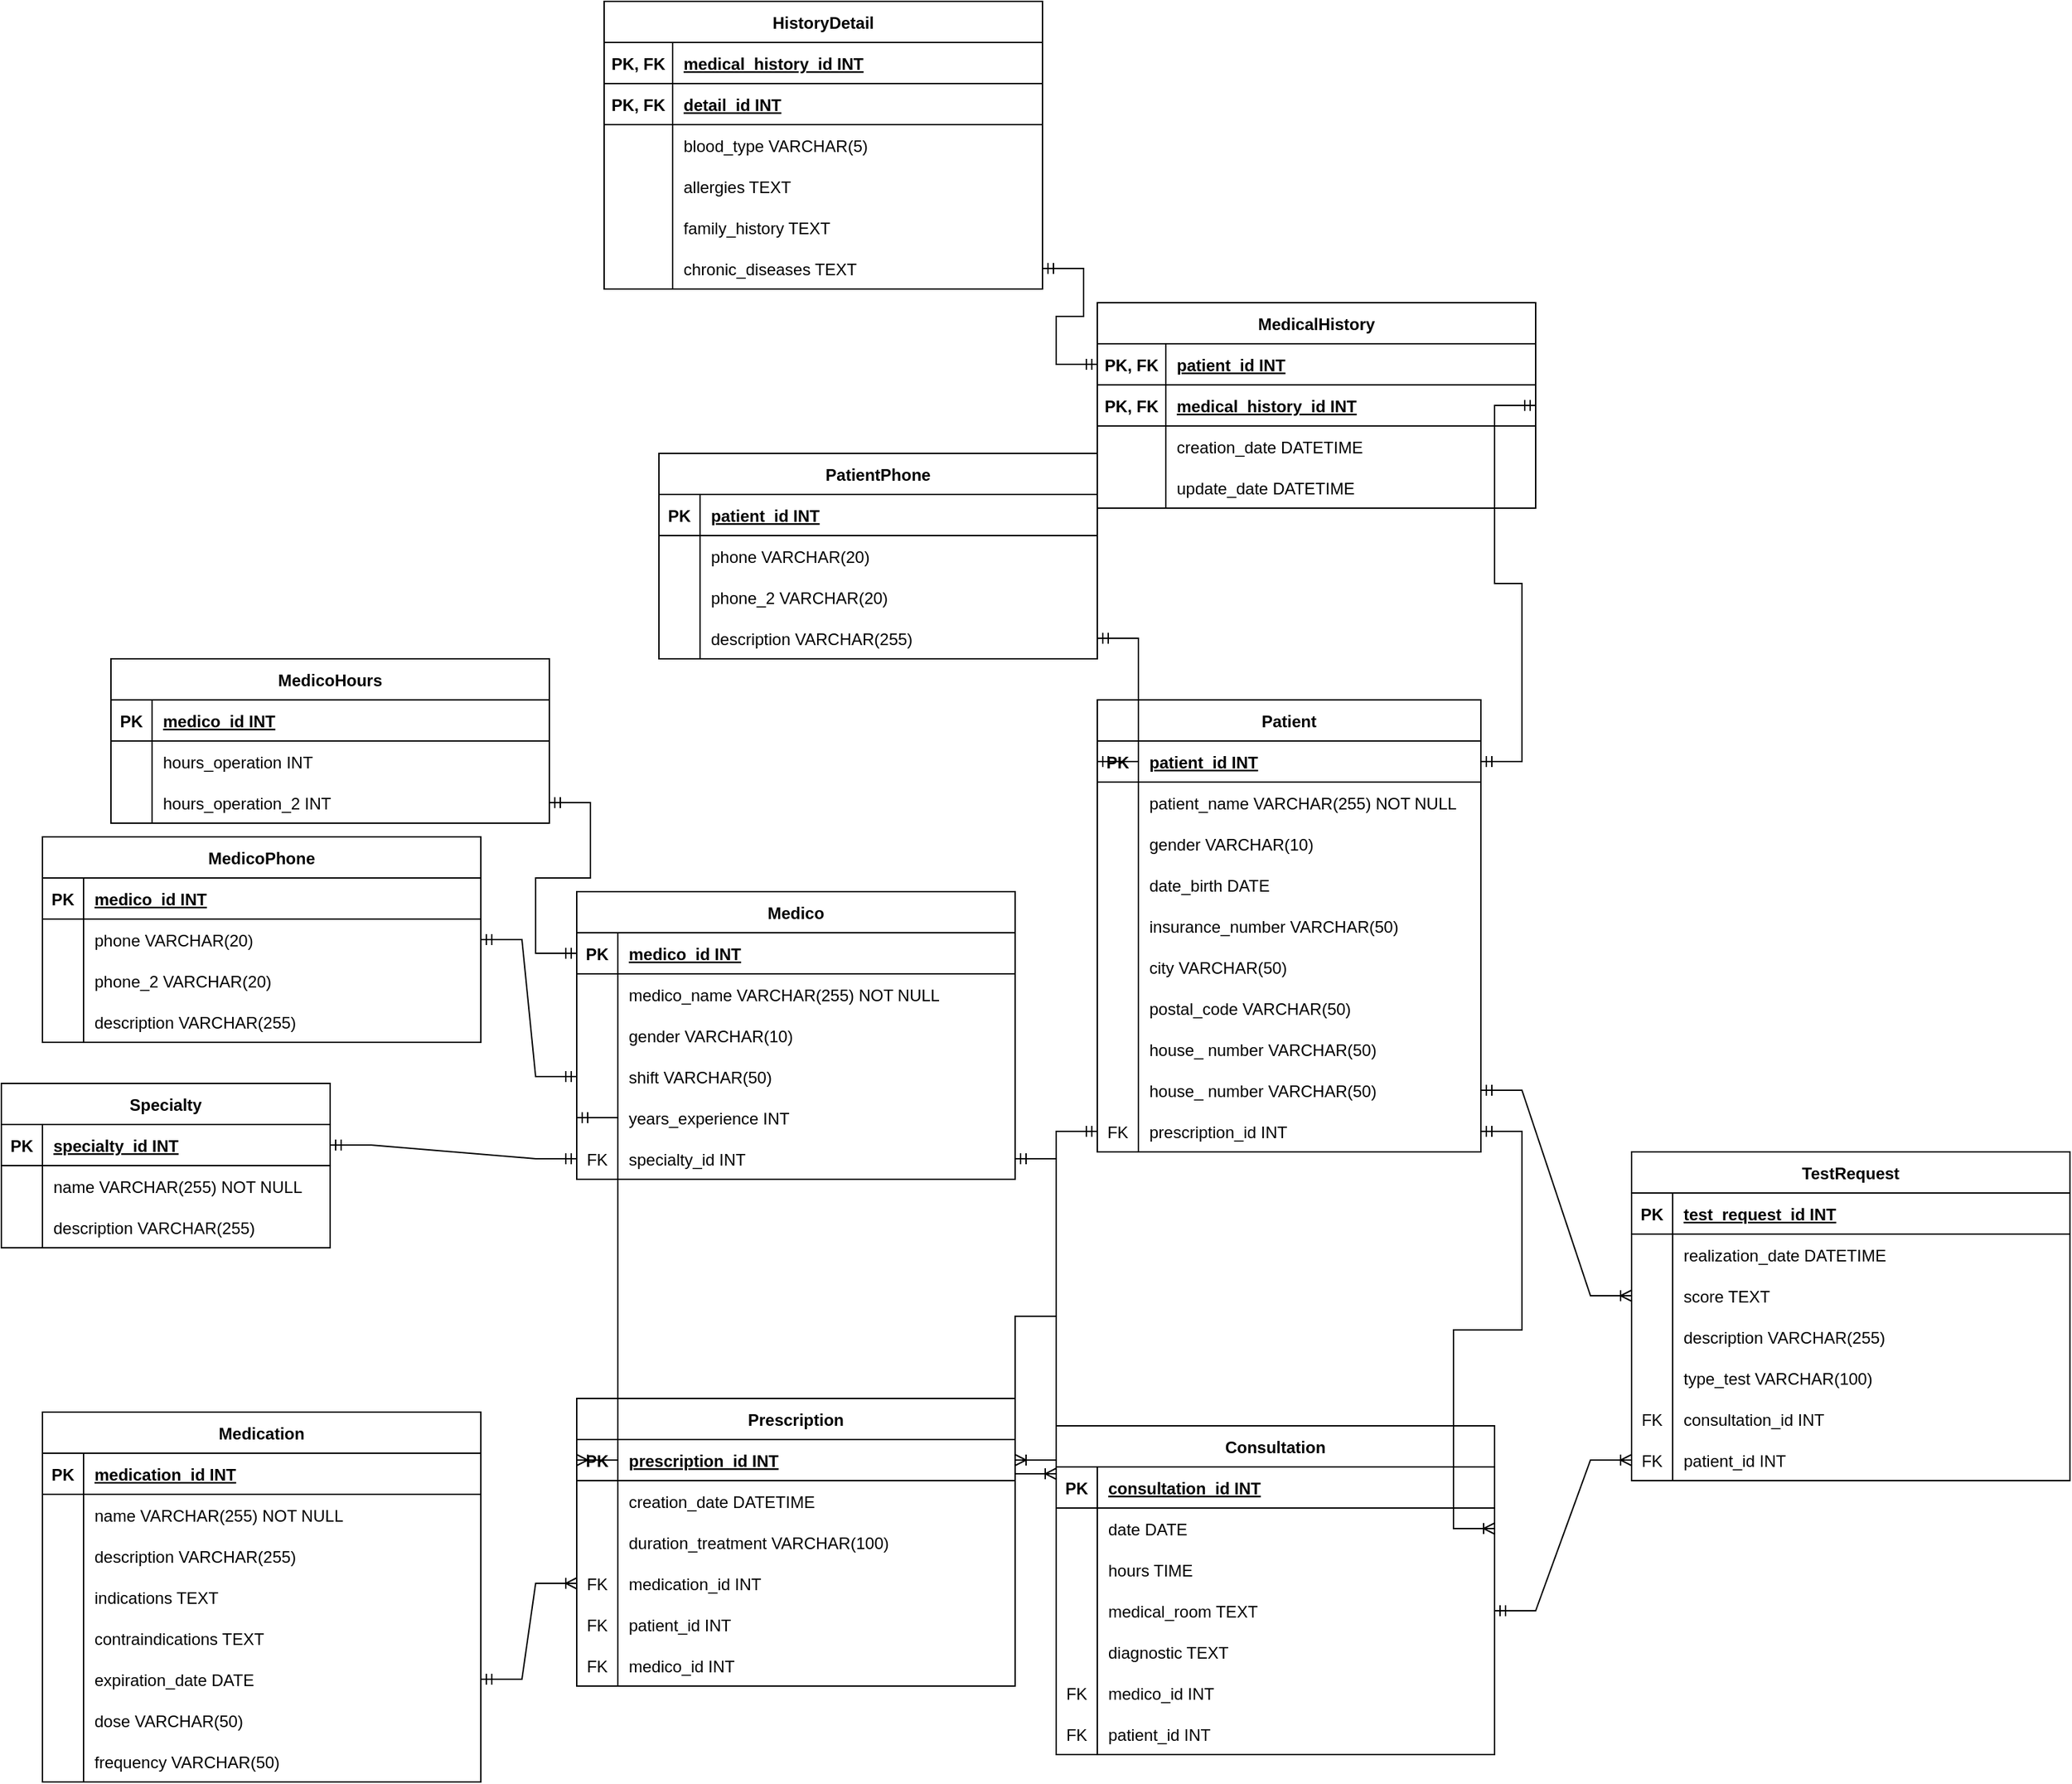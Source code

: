 <mxfile version="27.0.5">
  <diagram name="Página-1" id="cFIhqQ11rlNpwhvPXt4j">
    <mxGraphModel dx="4149" dy="1977" grid="1" gridSize="10" guides="1" tooltips="1" connect="1" arrows="1" fold="1" page="1" pageScale="1" pageWidth="850" pageHeight="1100" math="0" shadow="0">
      <root>
        <mxCell id="0" />
        <mxCell id="1" parent="0" />
        <mxCell id="L1b8LSqmvFRktoIXlir7-1" value="Specialty" style="shape=table;startSize=30;container=1;collapsible=1;childLayout=tableLayout;fixedRows=1;rowLines=0;fontStyle=1;align=center;resizeLast=1;" vertex="1" parent="1">
          <mxGeometry x="-1840" y="190" width="240" height="120" as="geometry" />
        </mxCell>
        <mxCell id="L1b8LSqmvFRktoIXlir7-2" value="" style="shape=tableRow;horizontal=0;startSize=0;swimlaneHead=0;swimlaneBody=0;fillColor=none;collapsible=0;dropTarget=0;points=[[0,0.5],[1,0.5]];portConstraint=eastwest;strokeColor=inherit;top=0;left=0;right=0;bottom=1;" vertex="1" parent="L1b8LSqmvFRktoIXlir7-1">
          <mxGeometry y="30" width="240" height="30" as="geometry" />
        </mxCell>
        <mxCell id="L1b8LSqmvFRktoIXlir7-3" value="PK" style="shape=partialRectangle;overflow=hidden;connectable=0;fillColor=none;strokeColor=inherit;top=0;left=0;bottom=0;right=0;fontStyle=1;" vertex="1" parent="L1b8LSqmvFRktoIXlir7-2">
          <mxGeometry width="30" height="30" as="geometry">
            <mxRectangle width="30" height="30" as="alternateBounds" />
          </mxGeometry>
        </mxCell>
        <mxCell id="L1b8LSqmvFRktoIXlir7-4" value="specialty_id INT " style="shape=partialRectangle;overflow=hidden;connectable=0;fillColor=none;align=left;strokeColor=inherit;top=0;left=0;bottom=0;right=0;spacingLeft=6;fontStyle=5;" vertex="1" parent="L1b8LSqmvFRktoIXlir7-2">
          <mxGeometry x="30" width="210" height="30" as="geometry">
            <mxRectangle width="210" height="30" as="alternateBounds" />
          </mxGeometry>
        </mxCell>
        <mxCell id="L1b8LSqmvFRktoIXlir7-5" value="" style="shape=tableRow;horizontal=0;startSize=0;swimlaneHead=0;swimlaneBody=0;fillColor=none;collapsible=0;dropTarget=0;points=[[0,0.5],[1,0.5]];portConstraint=eastwest;strokeColor=inherit;top=0;left=0;right=0;bottom=0;" vertex="1" parent="L1b8LSqmvFRktoIXlir7-1">
          <mxGeometry y="60" width="240" height="30" as="geometry" />
        </mxCell>
        <mxCell id="L1b8LSqmvFRktoIXlir7-6" value="" style="shape=partialRectangle;overflow=hidden;connectable=0;fillColor=none;strokeColor=inherit;top=0;left=0;bottom=0;right=0;" vertex="1" parent="L1b8LSqmvFRktoIXlir7-5">
          <mxGeometry width="30" height="30" as="geometry">
            <mxRectangle width="30" height="30" as="alternateBounds" />
          </mxGeometry>
        </mxCell>
        <mxCell id="L1b8LSqmvFRktoIXlir7-7" value="name VARCHAR(255) NOT NULL" style="shape=partialRectangle;overflow=hidden;connectable=0;fillColor=none;align=left;strokeColor=inherit;top=0;left=0;bottom=0;right=0;spacingLeft=6;" vertex="1" parent="L1b8LSqmvFRktoIXlir7-5">
          <mxGeometry x="30" width="210" height="30" as="geometry">
            <mxRectangle width="210" height="30" as="alternateBounds" />
          </mxGeometry>
        </mxCell>
        <mxCell id="L1b8LSqmvFRktoIXlir7-8" value="" style="shape=tableRow;horizontal=0;startSize=0;swimlaneHead=0;swimlaneBody=0;fillColor=none;collapsible=0;dropTarget=0;points=[[0,0.5],[1,0.5]];portConstraint=eastwest;strokeColor=inherit;top=0;left=0;right=0;bottom=0;" vertex="1" parent="L1b8LSqmvFRktoIXlir7-1">
          <mxGeometry y="90" width="240" height="30" as="geometry" />
        </mxCell>
        <mxCell id="L1b8LSqmvFRktoIXlir7-9" value="" style="shape=partialRectangle;overflow=hidden;connectable=0;fillColor=none;strokeColor=inherit;top=0;left=0;bottom=0;right=0;" vertex="1" parent="L1b8LSqmvFRktoIXlir7-8">
          <mxGeometry width="30" height="30" as="geometry">
            <mxRectangle width="30" height="30" as="alternateBounds" />
          </mxGeometry>
        </mxCell>
        <mxCell id="L1b8LSqmvFRktoIXlir7-10" value="description VARCHAR(255)" style="shape=partialRectangle;overflow=hidden;connectable=0;fillColor=none;align=left;strokeColor=inherit;top=0;left=0;bottom=0;right=0;spacingLeft=6;" vertex="1" parent="L1b8LSqmvFRktoIXlir7-8">
          <mxGeometry x="30" width="210" height="30" as="geometry">
            <mxRectangle width="210" height="30" as="alternateBounds" />
          </mxGeometry>
        </mxCell>
        <mxCell id="L1b8LSqmvFRktoIXlir7-11" value="Medico" style="shape=table;startSize=30;container=1;collapsible=1;childLayout=tableLayout;fixedRows=1;rowLines=0;fontStyle=1;align=center;resizeLast=1;" vertex="1" parent="1">
          <mxGeometry x="-1420" y="50" width="320" height="210" as="geometry" />
        </mxCell>
        <mxCell id="L1b8LSqmvFRktoIXlir7-15" value="" style="shape=tableRow;horizontal=0;startSize=0;swimlaneHead=0;swimlaneBody=0;fillColor=none;collapsible=0;dropTarget=0;points=[[0,0.5],[1,0.5]];portConstraint=eastwest;strokeColor=inherit;top=0;left=0;right=0;bottom=1;" vertex="1" parent="L1b8LSqmvFRktoIXlir7-11">
          <mxGeometry y="30" width="320" height="30" as="geometry" />
        </mxCell>
        <mxCell id="L1b8LSqmvFRktoIXlir7-16" value="PK" style="shape=partialRectangle;overflow=hidden;connectable=0;fillColor=none;strokeColor=inherit;top=0;left=0;bottom=0;right=0;fontStyle=1;" vertex="1" parent="L1b8LSqmvFRktoIXlir7-15">
          <mxGeometry width="30" height="30" as="geometry">
            <mxRectangle width="30" height="30" as="alternateBounds" />
          </mxGeometry>
        </mxCell>
        <mxCell id="L1b8LSqmvFRktoIXlir7-17" value="medico_id INT " style="shape=partialRectangle;overflow=hidden;connectable=0;fillColor=none;align=left;strokeColor=inherit;top=0;left=0;bottom=0;right=0;spacingLeft=6;fontStyle=5;" vertex="1" parent="L1b8LSqmvFRktoIXlir7-15">
          <mxGeometry x="30" width="290" height="30" as="geometry">
            <mxRectangle width="290" height="30" as="alternateBounds" />
          </mxGeometry>
        </mxCell>
        <mxCell id="L1b8LSqmvFRktoIXlir7-18" value="" style="shape=tableRow;horizontal=0;startSize=0;swimlaneHead=0;swimlaneBody=0;fillColor=none;collapsible=0;dropTarget=0;points=[[0,0.5],[1,0.5]];portConstraint=eastwest;strokeColor=inherit;top=0;left=0;right=0;bottom=0;" vertex="1" parent="L1b8LSqmvFRktoIXlir7-11">
          <mxGeometry y="60" width="320" height="30" as="geometry" />
        </mxCell>
        <mxCell id="L1b8LSqmvFRktoIXlir7-19" value="" style="shape=partialRectangle;overflow=hidden;connectable=0;fillColor=none;strokeColor=inherit;top=0;left=0;bottom=0;right=0;" vertex="1" parent="L1b8LSqmvFRktoIXlir7-18">
          <mxGeometry width="30" height="30" as="geometry">
            <mxRectangle width="30" height="30" as="alternateBounds" />
          </mxGeometry>
        </mxCell>
        <mxCell id="L1b8LSqmvFRktoIXlir7-20" value="medico_name VARCHAR(255) NOT NULL" style="shape=partialRectangle;overflow=hidden;connectable=0;fillColor=none;align=left;strokeColor=inherit;top=0;left=0;bottom=0;right=0;spacingLeft=6;" vertex="1" parent="L1b8LSqmvFRktoIXlir7-18">
          <mxGeometry x="30" width="290" height="30" as="geometry">
            <mxRectangle width="290" height="30" as="alternateBounds" />
          </mxGeometry>
        </mxCell>
        <mxCell id="L1b8LSqmvFRktoIXlir7-21" value="" style="shape=tableRow;horizontal=0;startSize=0;swimlaneHead=0;swimlaneBody=0;fillColor=none;collapsible=0;dropTarget=0;points=[[0,0.5],[1,0.5]];portConstraint=eastwest;strokeColor=inherit;top=0;left=0;right=0;bottom=0;" vertex="1" parent="L1b8LSqmvFRktoIXlir7-11">
          <mxGeometry y="90" width="320" height="30" as="geometry" />
        </mxCell>
        <mxCell id="L1b8LSqmvFRktoIXlir7-22" value="" style="shape=partialRectangle;overflow=hidden;connectable=0;fillColor=none;strokeColor=inherit;top=0;left=0;bottom=0;right=0;" vertex="1" parent="L1b8LSqmvFRktoIXlir7-21">
          <mxGeometry width="30" height="30" as="geometry">
            <mxRectangle width="30" height="30" as="alternateBounds" />
          </mxGeometry>
        </mxCell>
        <mxCell id="L1b8LSqmvFRktoIXlir7-23" value="gender VARCHAR(10)" style="shape=partialRectangle;overflow=hidden;connectable=0;fillColor=none;align=left;strokeColor=inherit;top=0;left=0;bottom=0;right=0;spacingLeft=6;" vertex="1" parent="L1b8LSqmvFRktoIXlir7-21">
          <mxGeometry x="30" width="290" height="30" as="geometry">
            <mxRectangle width="290" height="30" as="alternateBounds" />
          </mxGeometry>
        </mxCell>
        <mxCell id="L1b8LSqmvFRktoIXlir7-24" value="" style="shape=tableRow;horizontal=0;startSize=0;swimlaneHead=0;swimlaneBody=0;fillColor=none;collapsible=0;dropTarget=0;points=[[0,0.5],[1,0.5]];portConstraint=eastwest;strokeColor=inherit;top=0;left=0;right=0;bottom=0;" vertex="1" parent="L1b8LSqmvFRktoIXlir7-11">
          <mxGeometry y="120" width="320" height="30" as="geometry" />
        </mxCell>
        <mxCell id="L1b8LSqmvFRktoIXlir7-25" value="" style="shape=partialRectangle;overflow=hidden;connectable=0;fillColor=none;strokeColor=inherit;top=0;left=0;bottom=0;right=0;" vertex="1" parent="L1b8LSqmvFRktoIXlir7-24">
          <mxGeometry width="30" height="30" as="geometry">
            <mxRectangle width="30" height="30" as="alternateBounds" />
          </mxGeometry>
        </mxCell>
        <mxCell id="L1b8LSqmvFRktoIXlir7-26" value="shift VARCHAR(50)" style="shape=partialRectangle;overflow=hidden;connectable=0;fillColor=none;align=left;strokeColor=inherit;top=0;left=0;bottom=0;right=0;spacingLeft=6;" vertex="1" parent="L1b8LSqmvFRktoIXlir7-24">
          <mxGeometry x="30" width="290" height="30" as="geometry">
            <mxRectangle width="290" height="30" as="alternateBounds" />
          </mxGeometry>
        </mxCell>
        <mxCell id="L1b8LSqmvFRktoIXlir7-27" value="" style="shape=tableRow;horizontal=0;startSize=0;swimlaneHead=0;swimlaneBody=0;fillColor=none;collapsible=0;dropTarget=0;points=[[0,0.5],[1,0.5]];portConstraint=eastwest;strokeColor=inherit;top=0;left=0;right=0;bottom=0;" vertex="1" parent="L1b8LSqmvFRktoIXlir7-11">
          <mxGeometry y="150" width="320" height="30" as="geometry" />
        </mxCell>
        <mxCell id="L1b8LSqmvFRktoIXlir7-28" value="" style="shape=partialRectangle;overflow=hidden;connectable=0;fillColor=none;strokeColor=inherit;top=0;left=0;bottom=0;right=0;" vertex="1" parent="L1b8LSqmvFRktoIXlir7-27">
          <mxGeometry width="30" height="30" as="geometry">
            <mxRectangle width="30" height="30" as="alternateBounds" />
          </mxGeometry>
        </mxCell>
        <mxCell id="L1b8LSqmvFRktoIXlir7-29" value="years_experience INT" style="shape=partialRectangle;overflow=hidden;connectable=0;fillColor=none;align=left;strokeColor=inherit;top=0;left=0;bottom=0;right=0;spacingLeft=6;" vertex="1" parent="L1b8LSqmvFRktoIXlir7-27">
          <mxGeometry x="30" width="290" height="30" as="geometry">
            <mxRectangle width="290" height="30" as="alternateBounds" />
          </mxGeometry>
        </mxCell>
        <mxCell id="L1b8LSqmvFRktoIXlir7-223" value="" style="shape=tableRow;horizontal=0;startSize=0;swimlaneHead=0;swimlaneBody=0;fillColor=none;collapsible=0;dropTarget=0;points=[[0,0.5],[1,0.5]];portConstraint=eastwest;strokeColor=inherit;top=0;left=0;right=0;bottom=0;" vertex="1" parent="L1b8LSqmvFRktoIXlir7-11">
          <mxGeometry y="180" width="320" height="30" as="geometry" />
        </mxCell>
        <mxCell id="L1b8LSqmvFRktoIXlir7-224" value="FK" style="shape=partialRectangle;overflow=hidden;connectable=0;fillColor=none;strokeColor=inherit;top=0;left=0;bottom=0;right=0;" vertex="1" parent="L1b8LSqmvFRktoIXlir7-223">
          <mxGeometry width="30" height="30" as="geometry">
            <mxRectangle width="30" height="30" as="alternateBounds" />
          </mxGeometry>
        </mxCell>
        <mxCell id="L1b8LSqmvFRktoIXlir7-225" value="specialty_id INT" style="shape=partialRectangle;overflow=hidden;connectable=0;fillColor=none;align=left;strokeColor=inherit;top=0;left=0;bottom=0;right=0;spacingLeft=6;" vertex="1" parent="L1b8LSqmvFRktoIXlir7-223">
          <mxGeometry x="30" width="290" height="30" as="geometry">
            <mxRectangle width="290" height="30" as="alternateBounds" />
          </mxGeometry>
        </mxCell>
        <mxCell id="L1b8LSqmvFRktoIXlir7-33" value="MedicoPhone" style="shape=table;startSize=30;container=1;collapsible=1;childLayout=tableLayout;fixedRows=1;rowLines=0;fontStyle=1;align=center;resizeLast=1;" vertex="1" parent="1">
          <mxGeometry x="-1810" y="10" width="320" height="150" as="geometry" />
        </mxCell>
        <mxCell id="L1b8LSqmvFRktoIXlir7-34" value="" style="shape=tableRow;horizontal=0;startSize=0;swimlaneHead=0;swimlaneBody=0;fillColor=none;collapsible=0;dropTarget=0;points=[[0,0.5],[1,0.5]];portConstraint=eastwest;strokeColor=inherit;top=0;left=0;right=0;bottom=1;" vertex="1" parent="L1b8LSqmvFRktoIXlir7-33">
          <mxGeometry y="30" width="320" height="30" as="geometry" />
        </mxCell>
        <mxCell id="L1b8LSqmvFRktoIXlir7-35" value="PK" style="shape=partialRectangle;overflow=hidden;connectable=0;fillColor=none;strokeColor=inherit;top=0;left=0;bottom=0;right=0;fontStyle=1;" vertex="1" parent="L1b8LSqmvFRktoIXlir7-34">
          <mxGeometry width="30" height="30" as="geometry">
            <mxRectangle width="30" height="30" as="alternateBounds" />
          </mxGeometry>
        </mxCell>
        <mxCell id="L1b8LSqmvFRktoIXlir7-36" value="medico_id INT" style="shape=partialRectangle;overflow=hidden;connectable=0;fillColor=none;align=left;strokeColor=inherit;top=0;left=0;bottom=0;right=0;spacingLeft=6;fontStyle=5;" vertex="1" parent="L1b8LSqmvFRktoIXlir7-34">
          <mxGeometry x="30" width="290" height="30" as="geometry">
            <mxRectangle width="290" height="30" as="alternateBounds" />
          </mxGeometry>
        </mxCell>
        <mxCell id="L1b8LSqmvFRktoIXlir7-37" value="" style="shape=tableRow;horizontal=0;startSize=0;swimlaneHead=0;swimlaneBody=0;fillColor=none;collapsible=0;dropTarget=0;points=[[0,0.5],[1,0.5]];portConstraint=eastwest;strokeColor=inherit;top=0;left=0;right=0;bottom=0;" vertex="1" parent="L1b8LSqmvFRktoIXlir7-33">
          <mxGeometry y="60" width="320" height="30" as="geometry" />
        </mxCell>
        <mxCell id="L1b8LSqmvFRktoIXlir7-38" value="" style="shape=partialRectangle;overflow=hidden;connectable=0;fillColor=none;strokeColor=inherit;top=0;left=0;bottom=0;right=0;" vertex="1" parent="L1b8LSqmvFRktoIXlir7-37">
          <mxGeometry width="30" height="30" as="geometry">
            <mxRectangle width="30" height="30" as="alternateBounds" />
          </mxGeometry>
        </mxCell>
        <mxCell id="L1b8LSqmvFRktoIXlir7-39" value="phone VARCHAR(20)" style="shape=partialRectangle;overflow=hidden;connectable=0;fillColor=none;align=left;strokeColor=inherit;top=0;left=0;bottom=0;right=0;spacingLeft=6;" vertex="1" parent="L1b8LSqmvFRktoIXlir7-37">
          <mxGeometry x="30" width="290" height="30" as="geometry">
            <mxRectangle width="290" height="30" as="alternateBounds" />
          </mxGeometry>
        </mxCell>
        <mxCell id="L1b8LSqmvFRktoIXlir7-40" value="" style="shape=tableRow;horizontal=0;startSize=0;swimlaneHead=0;swimlaneBody=0;fillColor=none;collapsible=0;dropTarget=0;points=[[0,0.5],[1,0.5]];portConstraint=eastwest;strokeColor=inherit;top=0;left=0;right=0;bottom=0;" vertex="1" parent="L1b8LSqmvFRktoIXlir7-33">
          <mxGeometry y="90" width="320" height="30" as="geometry" />
        </mxCell>
        <mxCell id="L1b8LSqmvFRktoIXlir7-41" value="" style="shape=partialRectangle;overflow=hidden;connectable=0;fillColor=none;strokeColor=inherit;top=0;left=0;bottom=0;right=0;" vertex="1" parent="L1b8LSqmvFRktoIXlir7-40">
          <mxGeometry width="30" height="30" as="geometry">
            <mxRectangle width="30" height="30" as="alternateBounds" />
          </mxGeometry>
        </mxCell>
        <mxCell id="L1b8LSqmvFRktoIXlir7-42" value="phone_2 VARCHAR(20)" style="shape=partialRectangle;overflow=hidden;connectable=0;fillColor=none;align=left;strokeColor=inherit;top=0;left=0;bottom=0;right=0;spacingLeft=6;" vertex="1" parent="L1b8LSqmvFRktoIXlir7-40">
          <mxGeometry x="30" width="290" height="30" as="geometry">
            <mxRectangle width="290" height="30" as="alternateBounds" />
          </mxGeometry>
        </mxCell>
        <mxCell id="L1b8LSqmvFRktoIXlir7-235" value="" style="shape=tableRow;horizontal=0;startSize=0;swimlaneHead=0;swimlaneBody=0;fillColor=none;collapsible=0;dropTarget=0;points=[[0,0.5],[1,0.5]];portConstraint=eastwest;strokeColor=inherit;top=0;left=0;right=0;bottom=0;" vertex="1" parent="L1b8LSqmvFRktoIXlir7-33">
          <mxGeometry y="120" width="320" height="30" as="geometry" />
        </mxCell>
        <mxCell id="L1b8LSqmvFRktoIXlir7-236" value="" style="shape=partialRectangle;overflow=hidden;connectable=0;fillColor=none;strokeColor=inherit;top=0;left=0;bottom=0;right=0;" vertex="1" parent="L1b8LSqmvFRktoIXlir7-235">
          <mxGeometry width="30" height="30" as="geometry">
            <mxRectangle width="30" height="30" as="alternateBounds" />
          </mxGeometry>
        </mxCell>
        <mxCell id="L1b8LSqmvFRktoIXlir7-237" value="description VARCHAR(255)" style="shape=partialRectangle;overflow=hidden;connectable=0;fillColor=none;align=left;strokeColor=inherit;top=0;left=0;bottom=0;right=0;spacingLeft=6;" vertex="1" parent="L1b8LSqmvFRktoIXlir7-235">
          <mxGeometry x="30" width="290" height="30" as="geometry">
            <mxRectangle width="290" height="30" as="alternateBounds" />
          </mxGeometry>
        </mxCell>
        <mxCell id="L1b8LSqmvFRktoIXlir7-43" value="MedicoHours" style="shape=table;startSize=30;container=1;collapsible=1;childLayout=tableLayout;fixedRows=1;rowLines=0;fontStyle=1;align=center;resizeLast=1;" vertex="1" parent="1">
          <mxGeometry x="-1760" y="-120" width="320" height="120" as="geometry" />
        </mxCell>
        <mxCell id="L1b8LSqmvFRktoIXlir7-44" value="" style="shape=tableRow;horizontal=0;startSize=0;swimlaneHead=0;swimlaneBody=0;fillColor=none;collapsible=0;dropTarget=0;points=[[0,0.5],[1,0.5]];portConstraint=eastwest;strokeColor=inherit;top=0;left=0;right=0;bottom=1;" vertex="1" parent="L1b8LSqmvFRktoIXlir7-43">
          <mxGeometry y="30" width="320" height="30" as="geometry" />
        </mxCell>
        <mxCell id="L1b8LSqmvFRktoIXlir7-45" value="PK" style="shape=partialRectangle;overflow=hidden;connectable=0;fillColor=none;strokeColor=inherit;top=0;left=0;bottom=0;right=0;fontStyle=1;" vertex="1" parent="L1b8LSqmvFRktoIXlir7-44">
          <mxGeometry width="30" height="30" as="geometry">
            <mxRectangle width="30" height="30" as="alternateBounds" />
          </mxGeometry>
        </mxCell>
        <mxCell id="L1b8LSqmvFRktoIXlir7-46" value="medico_id INT" style="shape=partialRectangle;overflow=hidden;connectable=0;fillColor=none;align=left;strokeColor=inherit;top=0;left=0;bottom=0;right=0;spacingLeft=6;fontStyle=5;" vertex="1" parent="L1b8LSqmvFRktoIXlir7-44">
          <mxGeometry x="30" width="290" height="30" as="geometry">
            <mxRectangle width="290" height="30" as="alternateBounds" />
          </mxGeometry>
        </mxCell>
        <mxCell id="L1b8LSqmvFRktoIXlir7-47" value="" style="shape=tableRow;horizontal=0;startSize=0;swimlaneHead=0;swimlaneBody=0;fillColor=none;collapsible=0;dropTarget=0;points=[[0,0.5],[1,0.5]];portConstraint=eastwest;strokeColor=inherit;top=0;left=0;right=0;bottom=0;" vertex="1" parent="L1b8LSqmvFRktoIXlir7-43">
          <mxGeometry y="60" width="320" height="30" as="geometry" />
        </mxCell>
        <mxCell id="L1b8LSqmvFRktoIXlir7-48" value="" style="shape=partialRectangle;overflow=hidden;connectable=0;fillColor=none;strokeColor=inherit;top=0;left=0;bottom=0;right=0;" vertex="1" parent="L1b8LSqmvFRktoIXlir7-47">
          <mxGeometry width="30" height="30" as="geometry">
            <mxRectangle width="30" height="30" as="alternateBounds" />
          </mxGeometry>
        </mxCell>
        <mxCell id="L1b8LSqmvFRktoIXlir7-49" value="hours_operation INT" style="shape=partialRectangle;overflow=hidden;connectable=0;fillColor=none;align=left;strokeColor=inherit;top=0;left=0;bottom=0;right=0;spacingLeft=6;" vertex="1" parent="L1b8LSqmvFRktoIXlir7-47">
          <mxGeometry x="30" width="290" height="30" as="geometry">
            <mxRectangle width="290" height="30" as="alternateBounds" />
          </mxGeometry>
        </mxCell>
        <mxCell id="L1b8LSqmvFRktoIXlir7-228" value="" style="shape=tableRow;horizontal=0;startSize=0;swimlaneHead=0;swimlaneBody=0;fillColor=none;collapsible=0;dropTarget=0;points=[[0,0.5],[1,0.5]];portConstraint=eastwest;strokeColor=inherit;top=0;left=0;right=0;bottom=0;" vertex="1" parent="L1b8LSqmvFRktoIXlir7-43">
          <mxGeometry y="90" width="320" height="30" as="geometry" />
        </mxCell>
        <mxCell id="L1b8LSqmvFRktoIXlir7-229" value="" style="shape=partialRectangle;overflow=hidden;connectable=0;fillColor=none;strokeColor=inherit;top=0;left=0;bottom=0;right=0;" vertex="1" parent="L1b8LSqmvFRktoIXlir7-228">
          <mxGeometry width="30" height="30" as="geometry">
            <mxRectangle width="30" height="30" as="alternateBounds" />
          </mxGeometry>
        </mxCell>
        <mxCell id="L1b8LSqmvFRktoIXlir7-230" value="hours_operation_2 INT" style="shape=partialRectangle;overflow=hidden;connectable=0;fillColor=none;align=left;strokeColor=inherit;top=0;left=0;bottom=0;right=0;spacingLeft=6;" vertex="1" parent="L1b8LSqmvFRktoIXlir7-228">
          <mxGeometry x="30" width="290" height="30" as="geometry">
            <mxRectangle width="290" height="30" as="alternateBounds" />
          </mxGeometry>
        </mxCell>
        <mxCell id="L1b8LSqmvFRktoIXlir7-53" value="Patient" style="shape=table;startSize=30;container=1;collapsible=1;childLayout=tableLayout;fixedRows=1;rowLines=0;fontStyle=1;align=center;resizeLast=1;" vertex="1" parent="1">
          <mxGeometry x="-1040" y="-90" width="280" height="330" as="geometry" />
        </mxCell>
        <mxCell id="L1b8LSqmvFRktoIXlir7-57" value="" style="shape=tableRow;horizontal=0;startSize=0;swimlaneHead=0;swimlaneBody=0;fillColor=none;collapsible=0;dropTarget=0;points=[[0,0.5],[1,0.5]];portConstraint=eastwest;strokeColor=inherit;top=0;left=0;right=0;bottom=1;" vertex="1" parent="L1b8LSqmvFRktoIXlir7-53">
          <mxGeometry y="30" width="280" height="30" as="geometry" />
        </mxCell>
        <mxCell id="L1b8LSqmvFRktoIXlir7-58" value="PK" style="shape=partialRectangle;overflow=hidden;connectable=0;fillColor=none;strokeColor=inherit;top=0;left=0;bottom=0;right=0;fontStyle=1;" vertex="1" parent="L1b8LSqmvFRktoIXlir7-57">
          <mxGeometry width="30" height="30" as="geometry">
            <mxRectangle width="30" height="30" as="alternateBounds" />
          </mxGeometry>
        </mxCell>
        <mxCell id="L1b8LSqmvFRktoIXlir7-59" value="patient_id INT " style="shape=partialRectangle;overflow=hidden;connectable=0;fillColor=none;align=left;strokeColor=inherit;top=0;left=0;bottom=0;right=0;spacingLeft=6;fontStyle=5;" vertex="1" parent="L1b8LSqmvFRktoIXlir7-57">
          <mxGeometry x="30" width="250" height="30" as="geometry">
            <mxRectangle width="250" height="30" as="alternateBounds" />
          </mxGeometry>
        </mxCell>
        <mxCell id="L1b8LSqmvFRktoIXlir7-60" value="" style="shape=tableRow;horizontal=0;startSize=0;swimlaneHead=0;swimlaneBody=0;fillColor=none;collapsible=0;dropTarget=0;points=[[0,0.5],[1,0.5]];portConstraint=eastwest;strokeColor=inherit;top=0;left=0;right=0;bottom=0;" vertex="1" parent="L1b8LSqmvFRktoIXlir7-53">
          <mxGeometry y="60" width="280" height="30" as="geometry" />
        </mxCell>
        <mxCell id="L1b8LSqmvFRktoIXlir7-61" value="" style="shape=partialRectangle;overflow=hidden;connectable=0;fillColor=none;strokeColor=inherit;top=0;left=0;bottom=0;right=0;" vertex="1" parent="L1b8LSqmvFRktoIXlir7-60">
          <mxGeometry width="30" height="30" as="geometry">
            <mxRectangle width="30" height="30" as="alternateBounds" />
          </mxGeometry>
        </mxCell>
        <mxCell id="L1b8LSqmvFRktoIXlir7-62" value="patient_name VARCHAR(255) NOT NULL" style="shape=partialRectangle;overflow=hidden;connectable=0;fillColor=none;align=left;strokeColor=inherit;top=0;left=0;bottom=0;right=0;spacingLeft=6;" vertex="1" parent="L1b8LSqmvFRktoIXlir7-60">
          <mxGeometry x="30" width="250" height="30" as="geometry">
            <mxRectangle width="250" height="30" as="alternateBounds" />
          </mxGeometry>
        </mxCell>
        <mxCell id="L1b8LSqmvFRktoIXlir7-63" value="" style="shape=tableRow;horizontal=0;startSize=0;swimlaneHead=0;swimlaneBody=0;fillColor=none;collapsible=0;dropTarget=0;points=[[0,0.5],[1,0.5]];portConstraint=eastwest;strokeColor=inherit;top=0;left=0;right=0;bottom=0;" vertex="1" parent="L1b8LSqmvFRktoIXlir7-53">
          <mxGeometry y="90" width="280" height="30" as="geometry" />
        </mxCell>
        <mxCell id="L1b8LSqmvFRktoIXlir7-64" value="" style="shape=partialRectangle;overflow=hidden;connectable=0;fillColor=none;strokeColor=inherit;top=0;left=0;bottom=0;right=0;" vertex="1" parent="L1b8LSqmvFRktoIXlir7-63">
          <mxGeometry width="30" height="30" as="geometry">
            <mxRectangle width="30" height="30" as="alternateBounds" />
          </mxGeometry>
        </mxCell>
        <mxCell id="L1b8LSqmvFRktoIXlir7-65" value="gender VARCHAR(10)" style="shape=partialRectangle;overflow=hidden;connectable=0;fillColor=none;align=left;strokeColor=inherit;top=0;left=0;bottom=0;right=0;spacingLeft=6;" vertex="1" parent="L1b8LSqmvFRktoIXlir7-63">
          <mxGeometry x="30" width="250" height="30" as="geometry">
            <mxRectangle width="250" height="30" as="alternateBounds" />
          </mxGeometry>
        </mxCell>
        <mxCell id="L1b8LSqmvFRktoIXlir7-66" value="" style="shape=tableRow;horizontal=0;startSize=0;swimlaneHead=0;swimlaneBody=0;fillColor=none;collapsible=0;dropTarget=0;points=[[0,0.5],[1,0.5]];portConstraint=eastwest;strokeColor=inherit;top=0;left=0;right=0;bottom=0;" vertex="1" parent="L1b8LSqmvFRktoIXlir7-53">
          <mxGeometry y="120" width="280" height="30" as="geometry" />
        </mxCell>
        <mxCell id="L1b8LSqmvFRktoIXlir7-67" value="" style="shape=partialRectangle;overflow=hidden;connectable=0;fillColor=none;strokeColor=inherit;top=0;left=0;bottom=0;right=0;" vertex="1" parent="L1b8LSqmvFRktoIXlir7-66">
          <mxGeometry width="30" height="30" as="geometry">
            <mxRectangle width="30" height="30" as="alternateBounds" />
          </mxGeometry>
        </mxCell>
        <mxCell id="L1b8LSqmvFRktoIXlir7-68" value="date_birth DATE" style="shape=partialRectangle;overflow=hidden;connectable=0;fillColor=none;align=left;strokeColor=inherit;top=0;left=0;bottom=0;right=0;spacingLeft=6;" vertex="1" parent="L1b8LSqmvFRktoIXlir7-66">
          <mxGeometry x="30" width="250" height="30" as="geometry">
            <mxRectangle width="250" height="30" as="alternateBounds" />
          </mxGeometry>
        </mxCell>
        <mxCell id="L1b8LSqmvFRktoIXlir7-69" value="" style="shape=tableRow;horizontal=0;startSize=0;swimlaneHead=0;swimlaneBody=0;fillColor=none;collapsible=0;dropTarget=0;points=[[0,0.5],[1,0.5]];portConstraint=eastwest;strokeColor=inherit;top=0;left=0;right=0;bottom=0;" vertex="1" parent="L1b8LSqmvFRktoIXlir7-53">
          <mxGeometry y="150" width="280" height="30" as="geometry" />
        </mxCell>
        <mxCell id="L1b8LSqmvFRktoIXlir7-70" value="" style="shape=partialRectangle;overflow=hidden;connectable=0;fillColor=none;strokeColor=inherit;top=0;left=0;bottom=0;right=0;" vertex="1" parent="L1b8LSqmvFRktoIXlir7-69">
          <mxGeometry width="30" height="30" as="geometry">
            <mxRectangle width="30" height="30" as="alternateBounds" />
          </mxGeometry>
        </mxCell>
        <mxCell id="L1b8LSqmvFRktoIXlir7-71" value="insurance_number VARCHAR(50)" style="shape=partialRectangle;overflow=hidden;connectable=0;fillColor=none;align=left;strokeColor=inherit;top=0;left=0;bottom=0;right=0;spacingLeft=6;" vertex="1" parent="L1b8LSqmvFRktoIXlir7-69">
          <mxGeometry x="30" width="250" height="30" as="geometry">
            <mxRectangle width="250" height="30" as="alternateBounds" />
          </mxGeometry>
        </mxCell>
        <mxCell id="L1b8LSqmvFRktoIXlir7-72" value="" style="shape=tableRow;horizontal=0;startSize=0;swimlaneHead=0;swimlaneBody=0;fillColor=none;collapsible=0;dropTarget=0;points=[[0,0.5],[1,0.5]];portConstraint=eastwest;strokeColor=inherit;top=0;left=0;right=0;bottom=0;" vertex="1" parent="L1b8LSqmvFRktoIXlir7-53">
          <mxGeometry y="180" width="280" height="30" as="geometry" />
        </mxCell>
        <mxCell id="L1b8LSqmvFRktoIXlir7-73" value="" style="shape=partialRectangle;overflow=hidden;connectable=0;fillColor=none;strokeColor=inherit;top=0;left=0;bottom=0;right=0;" vertex="1" parent="L1b8LSqmvFRktoIXlir7-72">
          <mxGeometry width="30" height="30" as="geometry">
            <mxRectangle width="30" height="30" as="alternateBounds" />
          </mxGeometry>
        </mxCell>
        <mxCell id="L1b8LSqmvFRktoIXlir7-74" value="city VARCHAR(50)" style="shape=partialRectangle;overflow=hidden;connectable=0;fillColor=none;align=left;strokeColor=inherit;top=0;left=0;bottom=0;right=0;spacingLeft=6;" vertex="1" parent="L1b8LSqmvFRktoIXlir7-72">
          <mxGeometry x="30" width="250" height="30" as="geometry">
            <mxRectangle width="250" height="30" as="alternateBounds" />
          </mxGeometry>
        </mxCell>
        <mxCell id="L1b8LSqmvFRktoIXlir7-239" value="" style="shape=tableRow;horizontal=0;startSize=0;swimlaneHead=0;swimlaneBody=0;fillColor=none;collapsible=0;dropTarget=0;points=[[0,0.5],[1,0.5]];portConstraint=eastwest;strokeColor=inherit;top=0;left=0;right=0;bottom=0;" vertex="1" parent="L1b8LSqmvFRktoIXlir7-53">
          <mxGeometry y="210" width="280" height="30" as="geometry" />
        </mxCell>
        <mxCell id="L1b8LSqmvFRktoIXlir7-240" value="" style="shape=partialRectangle;overflow=hidden;connectable=0;fillColor=none;strokeColor=inherit;top=0;left=0;bottom=0;right=0;" vertex="1" parent="L1b8LSqmvFRktoIXlir7-239">
          <mxGeometry width="30" height="30" as="geometry">
            <mxRectangle width="30" height="30" as="alternateBounds" />
          </mxGeometry>
        </mxCell>
        <mxCell id="L1b8LSqmvFRktoIXlir7-241" value="postal_code VARCHAR(50)" style="shape=partialRectangle;overflow=hidden;connectable=0;fillColor=none;align=left;strokeColor=inherit;top=0;left=0;bottom=0;right=0;spacingLeft=6;" vertex="1" parent="L1b8LSqmvFRktoIXlir7-239">
          <mxGeometry x="30" width="250" height="30" as="geometry">
            <mxRectangle width="250" height="30" as="alternateBounds" />
          </mxGeometry>
        </mxCell>
        <mxCell id="L1b8LSqmvFRktoIXlir7-242" value="" style="shape=tableRow;horizontal=0;startSize=0;swimlaneHead=0;swimlaneBody=0;fillColor=none;collapsible=0;dropTarget=0;points=[[0,0.5],[1,0.5]];portConstraint=eastwest;strokeColor=inherit;top=0;left=0;right=0;bottom=0;" vertex="1" parent="L1b8LSqmvFRktoIXlir7-53">
          <mxGeometry y="240" width="280" height="30" as="geometry" />
        </mxCell>
        <mxCell id="L1b8LSqmvFRktoIXlir7-243" value="" style="shape=partialRectangle;overflow=hidden;connectable=0;fillColor=none;strokeColor=inherit;top=0;left=0;bottom=0;right=0;" vertex="1" parent="L1b8LSqmvFRktoIXlir7-242">
          <mxGeometry width="30" height="30" as="geometry">
            <mxRectangle width="30" height="30" as="alternateBounds" />
          </mxGeometry>
        </mxCell>
        <mxCell id="L1b8LSqmvFRktoIXlir7-244" value="house_ number VARCHAR(50)" style="shape=partialRectangle;overflow=hidden;connectable=0;fillColor=none;align=left;strokeColor=inherit;top=0;left=0;bottom=0;right=0;spacingLeft=6;" vertex="1" parent="L1b8LSqmvFRktoIXlir7-242">
          <mxGeometry x="30" width="250" height="30" as="geometry">
            <mxRectangle width="250" height="30" as="alternateBounds" />
          </mxGeometry>
        </mxCell>
        <mxCell id="L1b8LSqmvFRktoIXlir7-245" value="" style="shape=tableRow;horizontal=0;startSize=0;swimlaneHead=0;swimlaneBody=0;fillColor=none;collapsible=0;dropTarget=0;points=[[0,0.5],[1,0.5]];portConstraint=eastwest;strokeColor=inherit;top=0;left=0;right=0;bottom=0;" vertex="1" parent="L1b8LSqmvFRktoIXlir7-53">
          <mxGeometry y="270" width="280" height="30" as="geometry" />
        </mxCell>
        <mxCell id="L1b8LSqmvFRktoIXlir7-246" value="" style="shape=partialRectangle;overflow=hidden;connectable=0;fillColor=none;strokeColor=inherit;top=0;left=0;bottom=0;right=0;" vertex="1" parent="L1b8LSqmvFRktoIXlir7-245">
          <mxGeometry width="30" height="30" as="geometry">
            <mxRectangle width="30" height="30" as="alternateBounds" />
          </mxGeometry>
        </mxCell>
        <mxCell id="L1b8LSqmvFRktoIXlir7-247" value="house_ number VARCHAR(50)" style="shape=partialRectangle;overflow=hidden;connectable=0;fillColor=none;align=left;strokeColor=inherit;top=0;left=0;bottom=0;right=0;spacingLeft=6;" vertex="1" parent="L1b8LSqmvFRktoIXlir7-245">
          <mxGeometry x="30" width="250" height="30" as="geometry">
            <mxRectangle width="250" height="30" as="alternateBounds" />
          </mxGeometry>
        </mxCell>
        <mxCell id="L1b8LSqmvFRktoIXlir7-248" value="" style="shape=tableRow;horizontal=0;startSize=0;swimlaneHead=0;swimlaneBody=0;fillColor=none;collapsible=0;dropTarget=0;points=[[0,0.5],[1,0.5]];portConstraint=eastwest;strokeColor=inherit;top=0;left=0;right=0;bottom=0;" vertex="1" parent="L1b8LSqmvFRktoIXlir7-53">
          <mxGeometry y="300" width="280" height="30" as="geometry" />
        </mxCell>
        <mxCell id="L1b8LSqmvFRktoIXlir7-249" value="FK" style="shape=partialRectangle;overflow=hidden;connectable=0;fillColor=none;strokeColor=inherit;top=0;left=0;bottom=0;right=0;" vertex="1" parent="L1b8LSqmvFRktoIXlir7-248">
          <mxGeometry width="30" height="30" as="geometry">
            <mxRectangle width="30" height="30" as="alternateBounds" />
          </mxGeometry>
        </mxCell>
        <mxCell id="L1b8LSqmvFRktoIXlir7-250" value="prescription_id INT" style="shape=partialRectangle;overflow=hidden;connectable=0;fillColor=none;align=left;strokeColor=inherit;top=0;left=0;bottom=0;right=0;spacingLeft=6;" vertex="1" parent="L1b8LSqmvFRktoIXlir7-248">
          <mxGeometry x="30" width="250" height="30" as="geometry">
            <mxRectangle width="250" height="30" as="alternateBounds" />
          </mxGeometry>
        </mxCell>
        <mxCell id="L1b8LSqmvFRktoIXlir7-75" value="PatientPhone" style="shape=table;startSize=30;container=1;collapsible=1;childLayout=tableLayout;fixedRows=1;rowLines=0;fontStyle=1;align=center;resizeLast=1;" vertex="1" parent="1">
          <mxGeometry x="-1360" y="-270" width="320" height="150" as="geometry" />
        </mxCell>
        <mxCell id="L1b8LSqmvFRktoIXlir7-76" value="" style="shape=tableRow;horizontal=0;startSize=0;swimlaneHead=0;swimlaneBody=0;fillColor=none;collapsible=0;dropTarget=0;points=[[0,0.5],[1,0.5]];portConstraint=eastwest;strokeColor=inherit;top=0;left=0;right=0;bottom=1;" vertex="1" parent="L1b8LSqmvFRktoIXlir7-75">
          <mxGeometry y="30" width="320" height="30" as="geometry" />
        </mxCell>
        <mxCell id="L1b8LSqmvFRktoIXlir7-77" value="PK" style="shape=partialRectangle;overflow=hidden;connectable=0;fillColor=none;strokeColor=inherit;top=0;left=0;bottom=0;right=0;fontStyle=1;" vertex="1" parent="L1b8LSqmvFRktoIXlir7-76">
          <mxGeometry width="30" height="30" as="geometry">
            <mxRectangle width="30" height="30" as="alternateBounds" />
          </mxGeometry>
        </mxCell>
        <mxCell id="L1b8LSqmvFRktoIXlir7-78" value="patient_id INT" style="shape=partialRectangle;overflow=hidden;connectable=0;fillColor=none;align=left;strokeColor=inherit;top=0;left=0;bottom=0;right=0;spacingLeft=6;fontStyle=5;" vertex="1" parent="L1b8LSqmvFRktoIXlir7-76">
          <mxGeometry x="30" width="290" height="30" as="geometry">
            <mxRectangle width="290" height="30" as="alternateBounds" />
          </mxGeometry>
        </mxCell>
        <mxCell id="L1b8LSqmvFRktoIXlir7-79" value="" style="shape=tableRow;horizontal=0;startSize=0;swimlaneHead=0;swimlaneBody=0;fillColor=none;collapsible=0;dropTarget=0;points=[[0,0.5],[1,0.5]];portConstraint=eastwest;strokeColor=inherit;top=0;left=0;right=0;bottom=0;" vertex="1" parent="L1b8LSqmvFRktoIXlir7-75">
          <mxGeometry y="60" width="320" height="30" as="geometry" />
        </mxCell>
        <mxCell id="L1b8LSqmvFRktoIXlir7-80" value="" style="shape=partialRectangle;overflow=hidden;connectable=0;fillColor=none;strokeColor=inherit;top=0;left=0;bottom=0;right=0;" vertex="1" parent="L1b8LSqmvFRktoIXlir7-79">
          <mxGeometry width="30" height="30" as="geometry">
            <mxRectangle width="30" height="30" as="alternateBounds" />
          </mxGeometry>
        </mxCell>
        <mxCell id="L1b8LSqmvFRktoIXlir7-81" value="phone VARCHAR(20)" style="shape=partialRectangle;overflow=hidden;connectable=0;fillColor=none;align=left;strokeColor=inherit;top=0;left=0;bottom=0;right=0;spacingLeft=6;" vertex="1" parent="L1b8LSqmvFRktoIXlir7-79">
          <mxGeometry x="30" width="290" height="30" as="geometry">
            <mxRectangle width="290" height="30" as="alternateBounds" />
          </mxGeometry>
        </mxCell>
        <mxCell id="L1b8LSqmvFRktoIXlir7-232" value="" style="shape=tableRow;horizontal=0;startSize=0;swimlaneHead=0;swimlaneBody=0;fillColor=none;collapsible=0;dropTarget=0;points=[[0,0.5],[1,0.5]];portConstraint=eastwest;strokeColor=inherit;top=0;left=0;right=0;bottom=0;" vertex="1" parent="L1b8LSqmvFRktoIXlir7-75">
          <mxGeometry y="90" width="320" height="30" as="geometry" />
        </mxCell>
        <mxCell id="L1b8LSqmvFRktoIXlir7-233" value="" style="shape=partialRectangle;overflow=hidden;connectable=0;fillColor=none;strokeColor=inherit;top=0;left=0;bottom=0;right=0;" vertex="1" parent="L1b8LSqmvFRktoIXlir7-232">
          <mxGeometry width="30" height="30" as="geometry">
            <mxRectangle width="30" height="30" as="alternateBounds" />
          </mxGeometry>
        </mxCell>
        <mxCell id="L1b8LSqmvFRktoIXlir7-234" value="phone_2 VARCHAR(20)" style="shape=partialRectangle;overflow=hidden;connectable=0;fillColor=none;align=left;strokeColor=inherit;top=0;left=0;bottom=0;right=0;spacingLeft=6;" vertex="1" parent="L1b8LSqmvFRktoIXlir7-232">
          <mxGeometry x="30" width="290" height="30" as="geometry">
            <mxRectangle width="290" height="30" as="alternateBounds" />
          </mxGeometry>
        </mxCell>
        <mxCell id="L1b8LSqmvFRktoIXlir7-82" value="" style="shape=tableRow;horizontal=0;startSize=0;swimlaneHead=0;swimlaneBody=0;fillColor=none;collapsible=0;dropTarget=0;points=[[0,0.5],[1,0.5]];portConstraint=eastwest;strokeColor=inherit;top=0;left=0;right=0;bottom=0;" vertex="1" parent="L1b8LSqmvFRktoIXlir7-75">
          <mxGeometry y="120" width="320" height="30" as="geometry" />
        </mxCell>
        <mxCell id="L1b8LSqmvFRktoIXlir7-83" value="" style="shape=partialRectangle;overflow=hidden;connectable=0;fillColor=none;strokeColor=inherit;top=0;left=0;bottom=0;right=0;" vertex="1" parent="L1b8LSqmvFRktoIXlir7-82">
          <mxGeometry width="30" height="30" as="geometry">
            <mxRectangle width="30" height="30" as="alternateBounds" />
          </mxGeometry>
        </mxCell>
        <mxCell id="L1b8LSqmvFRktoIXlir7-84" value="description VARCHAR(255)" style="shape=partialRectangle;overflow=hidden;connectable=0;fillColor=none;align=left;strokeColor=inherit;top=0;left=0;bottom=0;right=0;spacingLeft=6;" vertex="1" parent="L1b8LSqmvFRktoIXlir7-82">
          <mxGeometry x="30" width="290" height="30" as="geometry">
            <mxRectangle width="290" height="30" as="alternateBounds" />
          </mxGeometry>
        </mxCell>
        <mxCell id="L1b8LSqmvFRktoIXlir7-88" value="MedicalHistory" style="shape=table;startSize=30;container=1;collapsible=1;childLayout=tableLayout;fixedRows=1;rowLines=0;fontStyle=1;align=center;resizeLast=1;" vertex="1" parent="1">
          <mxGeometry x="-1040" y="-380" width="320" height="150" as="geometry" />
        </mxCell>
        <mxCell id="L1b8LSqmvFRktoIXlir7-89" value="" style="shape=tableRow;horizontal=0;startSize=0;swimlaneHead=0;swimlaneBody=0;fillColor=none;collapsible=0;dropTarget=0;points=[[0,0.5],[1,0.5]];portConstraint=eastwest;strokeColor=inherit;top=0;left=0;right=0;bottom=1;" vertex="1" parent="L1b8LSqmvFRktoIXlir7-88">
          <mxGeometry y="30" width="320" height="30" as="geometry" />
        </mxCell>
        <mxCell id="L1b8LSqmvFRktoIXlir7-90" value="PK, FK" style="shape=partialRectangle;overflow=hidden;connectable=0;fillColor=none;strokeColor=inherit;top=0;left=0;bottom=0;right=0;fontStyle=1;" vertex="1" parent="L1b8LSqmvFRktoIXlir7-89">
          <mxGeometry width="50" height="30" as="geometry">
            <mxRectangle width="50" height="30" as="alternateBounds" />
          </mxGeometry>
        </mxCell>
        <mxCell id="L1b8LSqmvFRktoIXlir7-91" value="patient_id INT" style="shape=partialRectangle;overflow=hidden;connectable=0;fillColor=none;align=left;strokeColor=inherit;top=0;left=0;bottom=0;right=0;spacingLeft=6;fontStyle=5;" vertex="1" parent="L1b8LSqmvFRktoIXlir7-89">
          <mxGeometry x="50" width="270" height="30" as="geometry">
            <mxRectangle width="270" height="30" as="alternateBounds" />
          </mxGeometry>
        </mxCell>
        <mxCell id="L1b8LSqmvFRktoIXlir7-92" value="" style="shape=tableRow;horizontal=0;startSize=0;swimlaneHead=0;swimlaneBody=0;fillColor=none;collapsible=0;dropTarget=0;points=[[0,0.5],[1,0.5]];portConstraint=eastwest;strokeColor=inherit;top=0;left=0;right=0;bottom=1;" vertex="1" parent="L1b8LSqmvFRktoIXlir7-88">
          <mxGeometry y="60" width="320" height="30" as="geometry" />
        </mxCell>
        <mxCell id="L1b8LSqmvFRktoIXlir7-93" value="PK, FK" style="shape=partialRectangle;overflow=hidden;connectable=0;fillColor=none;strokeColor=inherit;top=0;left=0;bottom=0;right=0;fontStyle=1;" vertex="1" parent="L1b8LSqmvFRktoIXlir7-92">
          <mxGeometry width="50" height="30" as="geometry">
            <mxRectangle width="50" height="30" as="alternateBounds" />
          </mxGeometry>
        </mxCell>
        <mxCell id="L1b8LSqmvFRktoIXlir7-94" value="medical_history_id INT " style="shape=partialRectangle;overflow=hidden;connectable=0;fillColor=none;align=left;strokeColor=inherit;top=0;left=0;bottom=0;right=0;spacingLeft=6;fontStyle=5;" vertex="1" parent="L1b8LSqmvFRktoIXlir7-92">
          <mxGeometry x="50" width="270" height="30" as="geometry">
            <mxRectangle width="270" height="30" as="alternateBounds" />
          </mxGeometry>
        </mxCell>
        <mxCell id="L1b8LSqmvFRktoIXlir7-95" value="" style="shape=tableRow;horizontal=0;startSize=0;swimlaneHead=0;swimlaneBody=0;fillColor=none;collapsible=0;dropTarget=0;points=[[0,0.5],[1,0.5]];portConstraint=eastwest;strokeColor=inherit;top=0;left=0;right=0;bottom=0;" vertex="1" parent="L1b8LSqmvFRktoIXlir7-88">
          <mxGeometry y="90" width="320" height="30" as="geometry" />
        </mxCell>
        <mxCell id="L1b8LSqmvFRktoIXlir7-96" value="" style="shape=partialRectangle;overflow=hidden;connectable=0;fillColor=none;strokeColor=inherit;top=0;left=0;bottom=0;right=0;" vertex="1" parent="L1b8LSqmvFRktoIXlir7-95">
          <mxGeometry width="50" height="30" as="geometry">
            <mxRectangle width="50" height="30" as="alternateBounds" />
          </mxGeometry>
        </mxCell>
        <mxCell id="L1b8LSqmvFRktoIXlir7-97" value="creation_date DATETIME" style="shape=partialRectangle;overflow=hidden;connectable=0;fillColor=none;align=left;strokeColor=inherit;top=0;left=0;bottom=0;right=0;spacingLeft=6;" vertex="1" parent="L1b8LSqmvFRktoIXlir7-95">
          <mxGeometry x="50" width="270" height="30" as="geometry">
            <mxRectangle width="270" height="30" as="alternateBounds" />
          </mxGeometry>
        </mxCell>
        <mxCell id="L1b8LSqmvFRktoIXlir7-98" value="" style="shape=tableRow;horizontal=0;startSize=0;swimlaneHead=0;swimlaneBody=0;fillColor=none;collapsible=0;dropTarget=0;points=[[0,0.5],[1,0.5]];portConstraint=eastwest;strokeColor=inherit;top=0;left=0;right=0;bottom=0;" vertex="1" parent="L1b8LSqmvFRktoIXlir7-88">
          <mxGeometry y="120" width="320" height="30" as="geometry" />
        </mxCell>
        <mxCell id="L1b8LSqmvFRktoIXlir7-99" value="" style="shape=partialRectangle;overflow=hidden;connectable=0;fillColor=none;strokeColor=inherit;top=0;left=0;bottom=0;right=0;" vertex="1" parent="L1b8LSqmvFRktoIXlir7-98">
          <mxGeometry width="50" height="30" as="geometry">
            <mxRectangle width="50" height="30" as="alternateBounds" />
          </mxGeometry>
        </mxCell>
        <mxCell id="L1b8LSqmvFRktoIXlir7-100" value="update_date DATETIME" style="shape=partialRectangle;overflow=hidden;connectable=0;fillColor=none;align=left;strokeColor=inherit;top=0;left=0;bottom=0;right=0;spacingLeft=6;" vertex="1" parent="L1b8LSqmvFRktoIXlir7-98">
          <mxGeometry x="50" width="270" height="30" as="geometry">
            <mxRectangle width="270" height="30" as="alternateBounds" />
          </mxGeometry>
        </mxCell>
        <mxCell id="L1b8LSqmvFRktoIXlir7-104" value="HistoryDetail" style="shape=table;startSize=30;container=1;collapsible=1;childLayout=tableLayout;fixedRows=1;rowLines=0;fontStyle=1;align=center;resizeLast=1;" vertex="1" parent="1">
          <mxGeometry x="-1400" y="-600" width="320" height="210" as="geometry" />
        </mxCell>
        <mxCell id="L1b8LSqmvFRktoIXlir7-105" value="" style="shape=tableRow;horizontal=0;startSize=0;swimlaneHead=0;swimlaneBody=0;fillColor=none;collapsible=0;dropTarget=0;points=[[0,0.5],[1,0.5]];portConstraint=eastwest;strokeColor=inherit;top=0;left=0;right=0;bottom=1;" vertex="1" parent="L1b8LSqmvFRktoIXlir7-104">
          <mxGeometry y="30" width="320" height="30" as="geometry" />
        </mxCell>
        <mxCell id="L1b8LSqmvFRktoIXlir7-106" value="PK, FK" style="shape=partialRectangle;overflow=hidden;connectable=0;fillColor=none;strokeColor=inherit;top=0;left=0;bottom=0;right=0;fontStyle=1;" vertex="1" parent="L1b8LSqmvFRktoIXlir7-105">
          <mxGeometry width="50" height="30" as="geometry">
            <mxRectangle width="50" height="30" as="alternateBounds" />
          </mxGeometry>
        </mxCell>
        <mxCell id="L1b8LSqmvFRktoIXlir7-107" value="medical_history_id INT" style="shape=partialRectangle;overflow=hidden;connectable=0;fillColor=none;align=left;strokeColor=inherit;top=0;left=0;bottom=0;right=0;spacingLeft=6;fontStyle=5;" vertex="1" parent="L1b8LSqmvFRktoIXlir7-105">
          <mxGeometry x="50" width="270" height="30" as="geometry">
            <mxRectangle width="270" height="30" as="alternateBounds" />
          </mxGeometry>
        </mxCell>
        <mxCell id="L1b8LSqmvFRktoIXlir7-108" value="" style="shape=tableRow;horizontal=0;startSize=0;swimlaneHead=0;swimlaneBody=0;fillColor=none;collapsible=0;dropTarget=0;points=[[0,0.5],[1,0.5]];portConstraint=eastwest;strokeColor=inherit;top=0;left=0;right=0;bottom=1;" vertex="1" parent="L1b8LSqmvFRktoIXlir7-104">
          <mxGeometry y="60" width="320" height="30" as="geometry" />
        </mxCell>
        <mxCell id="L1b8LSqmvFRktoIXlir7-109" value="PK, FK" style="shape=partialRectangle;overflow=hidden;connectable=0;fillColor=none;strokeColor=inherit;top=0;left=0;bottom=0;right=0;fontStyle=1;" vertex="1" parent="L1b8LSqmvFRktoIXlir7-108">
          <mxGeometry width="50" height="30" as="geometry">
            <mxRectangle width="50" height="30" as="alternateBounds" />
          </mxGeometry>
        </mxCell>
        <mxCell id="L1b8LSqmvFRktoIXlir7-110" value="detail_id INT " style="shape=partialRectangle;overflow=hidden;connectable=0;fillColor=none;align=left;strokeColor=inherit;top=0;left=0;bottom=0;right=0;spacingLeft=6;fontStyle=5;" vertex="1" parent="L1b8LSqmvFRktoIXlir7-108">
          <mxGeometry x="50" width="270" height="30" as="geometry">
            <mxRectangle width="270" height="30" as="alternateBounds" />
          </mxGeometry>
        </mxCell>
        <mxCell id="L1b8LSqmvFRktoIXlir7-111" value="" style="shape=tableRow;horizontal=0;startSize=0;swimlaneHead=0;swimlaneBody=0;fillColor=none;collapsible=0;dropTarget=0;points=[[0,0.5],[1,0.5]];portConstraint=eastwest;strokeColor=inherit;top=0;left=0;right=0;bottom=0;" vertex="1" parent="L1b8LSqmvFRktoIXlir7-104">
          <mxGeometry y="90" width="320" height="30" as="geometry" />
        </mxCell>
        <mxCell id="L1b8LSqmvFRktoIXlir7-112" value="" style="shape=partialRectangle;overflow=hidden;connectable=0;fillColor=none;strokeColor=inherit;top=0;left=0;bottom=0;right=0;" vertex="1" parent="L1b8LSqmvFRktoIXlir7-111">
          <mxGeometry width="50" height="30" as="geometry">
            <mxRectangle width="50" height="30" as="alternateBounds" />
          </mxGeometry>
        </mxCell>
        <mxCell id="L1b8LSqmvFRktoIXlir7-113" value="blood_type VARCHAR(5)" style="shape=partialRectangle;overflow=hidden;connectable=0;fillColor=none;align=left;strokeColor=inherit;top=0;left=0;bottom=0;right=0;spacingLeft=6;" vertex="1" parent="L1b8LSqmvFRktoIXlir7-111">
          <mxGeometry x="50" width="270" height="30" as="geometry">
            <mxRectangle width="270" height="30" as="alternateBounds" />
          </mxGeometry>
        </mxCell>
        <mxCell id="L1b8LSqmvFRktoIXlir7-114" value="" style="shape=tableRow;horizontal=0;startSize=0;swimlaneHead=0;swimlaneBody=0;fillColor=none;collapsible=0;dropTarget=0;points=[[0,0.5],[1,0.5]];portConstraint=eastwest;strokeColor=inherit;top=0;left=0;right=0;bottom=0;" vertex="1" parent="L1b8LSqmvFRktoIXlir7-104">
          <mxGeometry y="120" width="320" height="30" as="geometry" />
        </mxCell>
        <mxCell id="L1b8LSqmvFRktoIXlir7-115" value="" style="shape=partialRectangle;overflow=hidden;connectable=0;fillColor=none;strokeColor=inherit;top=0;left=0;bottom=0;right=0;" vertex="1" parent="L1b8LSqmvFRktoIXlir7-114">
          <mxGeometry width="50" height="30" as="geometry">
            <mxRectangle width="50" height="30" as="alternateBounds" />
          </mxGeometry>
        </mxCell>
        <mxCell id="L1b8LSqmvFRktoIXlir7-116" value="allergies TEXT" style="shape=partialRectangle;overflow=hidden;connectable=0;fillColor=none;align=left;strokeColor=inherit;top=0;left=0;bottom=0;right=0;spacingLeft=6;" vertex="1" parent="L1b8LSqmvFRktoIXlir7-114">
          <mxGeometry x="50" width="270" height="30" as="geometry">
            <mxRectangle width="270" height="30" as="alternateBounds" />
          </mxGeometry>
        </mxCell>
        <mxCell id="L1b8LSqmvFRktoIXlir7-117" value="" style="shape=tableRow;horizontal=0;startSize=0;swimlaneHead=0;swimlaneBody=0;fillColor=none;collapsible=0;dropTarget=0;points=[[0,0.5],[1,0.5]];portConstraint=eastwest;strokeColor=inherit;top=0;left=0;right=0;bottom=0;" vertex="1" parent="L1b8LSqmvFRktoIXlir7-104">
          <mxGeometry y="150" width="320" height="30" as="geometry" />
        </mxCell>
        <mxCell id="L1b8LSqmvFRktoIXlir7-118" value="" style="shape=partialRectangle;overflow=hidden;connectable=0;fillColor=none;strokeColor=inherit;top=0;left=0;bottom=0;right=0;" vertex="1" parent="L1b8LSqmvFRktoIXlir7-117">
          <mxGeometry width="50" height="30" as="geometry">
            <mxRectangle width="50" height="30" as="alternateBounds" />
          </mxGeometry>
        </mxCell>
        <mxCell id="L1b8LSqmvFRktoIXlir7-119" value="family_history TEXT" style="shape=partialRectangle;overflow=hidden;connectable=0;fillColor=none;align=left;strokeColor=inherit;top=0;left=0;bottom=0;right=0;spacingLeft=6;" vertex="1" parent="L1b8LSqmvFRktoIXlir7-117">
          <mxGeometry x="50" width="270" height="30" as="geometry">
            <mxRectangle width="270" height="30" as="alternateBounds" />
          </mxGeometry>
        </mxCell>
        <mxCell id="L1b8LSqmvFRktoIXlir7-120" value="" style="shape=tableRow;horizontal=0;startSize=0;swimlaneHead=0;swimlaneBody=0;fillColor=none;collapsible=0;dropTarget=0;points=[[0,0.5],[1,0.5]];portConstraint=eastwest;strokeColor=inherit;top=0;left=0;right=0;bottom=0;" vertex="1" parent="L1b8LSqmvFRktoIXlir7-104">
          <mxGeometry y="180" width="320" height="30" as="geometry" />
        </mxCell>
        <mxCell id="L1b8LSqmvFRktoIXlir7-121" value="" style="shape=partialRectangle;overflow=hidden;connectable=0;fillColor=none;strokeColor=inherit;top=0;left=0;bottom=0;right=0;" vertex="1" parent="L1b8LSqmvFRktoIXlir7-120">
          <mxGeometry width="50" height="30" as="geometry">
            <mxRectangle width="50" height="30" as="alternateBounds" />
          </mxGeometry>
        </mxCell>
        <mxCell id="L1b8LSqmvFRktoIXlir7-122" value="chronic_diseases TEXT" style="shape=partialRectangle;overflow=hidden;connectable=0;fillColor=none;align=left;strokeColor=inherit;top=0;left=0;bottom=0;right=0;spacingLeft=6;" vertex="1" parent="L1b8LSqmvFRktoIXlir7-120">
          <mxGeometry x="50" width="270" height="30" as="geometry">
            <mxRectangle width="270" height="30" as="alternateBounds" />
          </mxGeometry>
        </mxCell>
        <mxCell id="L1b8LSqmvFRktoIXlir7-126" value="Consultation" style="shape=table;startSize=30;container=1;collapsible=1;childLayout=tableLayout;fixedRows=1;rowLines=0;fontStyle=1;align=center;resizeLast=1;" vertex="1" parent="1">
          <mxGeometry x="-1070" y="440" width="320" height="240" as="geometry" />
        </mxCell>
        <mxCell id="L1b8LSqmvFRktoIXlir7-133" value="" style="shape=tableRow;horizontal=0;startSize=0;swimlaneHead=0;swimlaneBody=0;fillColor=none;collapsible=0;dropTarget=0;points=[[0,0.5],[1,0.5]];portConstraint=eastwest;strokeColor=inherit;top=0;left=0;right=0;bottom=1;" vertex="1" parent="L1b8LSqmvFRktoIXlir7-126">
          <mxGeometry y="30" width="320" height="30" as="geometry" />
        </mxCell>
        <mxCell id="L1b8LSqmvFRktoIXlir7-134" value="PK" style="shape=partialRectangle;overflow=hidden;connectable=0;fillColor=none;strokeColor=inherit;top=0;left=0;bottom=0;right=0;fontStyle=1;" vertex="1" parent="L1b8LSqmvFRktoIXlir7-133">
          <mxGeometry width="30" height="30" as="geometry">
            <mxRectangle width="30" height="30" as="alternateBounds" />
          </mxGeometry>
        </mxCell>
        <mxCell id="L1b8LSqmvFRktoIXlir7-135" value="consultation_id INT " style="shape=partialRectangle;overflow=hidden;connectable=0;fillColor=none;align=left;strokeColor=inherit;top=0;left=0;bottom=0;right=0;spacingLeft=6;fontStyle=5;" vertex="1" parent="L1b8LSqmvFRktoIXlir7-133">
          <mxGeometry x="30" width="290" height="30" as="geometry">
            <mxRectangle width="290" height="30" as="alternateBounds" />
          </mxGeometry>
        </mxCell>
        <mxCell id="L1b8LSqmvFRktoIXlir7-136" value="" style="shape=tableRow;horizontal=0;startSize=0;swimlaneHead=0;swimlaneBody=0;fillColor=none;collapsible=0;dropTarget=0;points=[[0,0.5],[1,0.5]];portConstraint=eastwest;strokeColor=inherit;top=0;left=0;right=0;bottom=0;" vertex="1" parent="L1b8LSqmvFRktoIXlir7-126">
          <mxGeometry y="60" width="320" height="30" as="geometry" />
        </mxCell>
        <mxCell id="L1b8LSqmvFRktoIXlir7-137" value="" style="shape=partialRectangle;overflow=hidden;connectable=0;fillColor=none;strokeColor=inherit;top=0;left=0;bottom=0;right=0;" vertex="1" parent="L1b8LSqmvFRktoIXlir7-136">
          <mxGeometry width="30" height="30" as="geometry">
            <mxRectangle width="30" height="30" as="alternateBounds" />
          </mxGeometry>
        </mxCell>
        <mxCell id="L1b8LSqmvFRktoIXlir7-138" value="date DATE" style="shape=partialRectangle;overflow=hidden;connectable=0;fillColor=none;align=left;strokeColor=inherit;top=0;left=0;bottom=0;right=0;spacingLeft=6;" vertex="1" parent="L1b8LSqmvFRktoIXlir7-136">
          <mxGeometry x="30" width="290" height="30" as="geometry">
            <mxRectangle width="290" height="30" as="alternateBounds" />
          </mxGeometry>
        </mxCell>
        <mxCell id="L1b8LSqmvFRktoIXlir7-139" value="" style="shape=tableRow;horizontal=0;startSize=0;swimlaneHead=0;swimlaneBody=0;fillColor=none;collapsible=0;dropTarget=0;points=[[0,0.5],[1,0.5]];portConstraint=eastwest;strokeColor=inherit;top=0;left=0;right=0;bottom=0;" vertex="1" parent="L1b8LSqmvFRktoIXlir7-126">
          <mxGeometry y="90" width="320" height="30" as="geometry" />
        </mxCell>
        <mxCell id="L1b8LSqmvFRktoIXlir7-140" value="" style="shape=partialRectangle;overflow=hidden;connectable=0;fillColor=none;strokeColor=inherit;top=0;left=0;bottom=0;right=0;" vertex="1" parent="L1b8LSqmvFRktoIXlir7-139">
          <mxGeometry width="30" height="30" as="geometry">
            <mxRectangle width="30" height="30" as="alternateBounds" />
          </mxGeometry>
        </mxCell>
        <mxCell id="L1b8LSqmvFRktoIXlir7-141" value="hours TIME" style="shape=partialRectangle;overflow=hidden;connectable=0;fillColor=none;align=left;strokeColor=inherit;top=0;left=0;bottom=0;right=0;spacingLeft=6;" vertex="1" parent="L1b8LSqmvFRktoIXlir7-139">
          <mxGeometry x="30" width="290" height="30" as="geometry">
            <mxRectangle width="290" height="30" as="alternateBounds" />
          </mxGeometry>
        </mxCell>
        <mxCell id="L1b8LSqmvFRktoIXlir7-142" value="" style="shape=tableRow;horizontal=0;startSize=0;swimlaneHead=0;swimlaneBody=0;fillColor=none;collapsible=0;dropTarget=0;points=[[0,0.5],[1,0.5]];portConstraint=eastwest;strokeColor=inherit;top=0;left=0;right=0;bottom=0;" vertex="1" parent="L1b8LSqmvFRktoIXlir7-126">
          <mxGeometry y="120" width="320" height="30" as="geometry" />
        </mxCell>
        <mxCell id="L1b8LSqmvFRktoIXlir7-143" value="" style="shape=partialRectangle;overflow=hidden;connectable=0;fillColor=none;strokeColor=inherit;top=0;left=0;bottom=0;right=0;" vertex="1" parent="L1b8LSqmvFRktoIXlir7-142">
          <mxGeometry width="30" height="30" as="geometry">
            <mxRectangle width="30" height="30" as="alternateBounds" />
          </mxGeometry>
        </mxCell>
        <mxCell id="L1b8LSqmvFRktoIXlir7-144" value="medical_room TEXT" style="shape=partialRectangle;overflow=hidden;connectable=0;fillColor=none;align=left;strokeColor=inherit;top=0;left=0;bottom=0;right=0;spacingLeft=6;" vertex="1" parent="L1b8LSqmvFRktoIXlir7-142">
          <mxGeometry x="30" width="290" height="30" as="geometry">
            <mxRectangle width="290" height="30" as="alternateBounds" />
          </mxGeometry>
        </mxCell>
        <mxCell id="L1b8LSqmvFRktoIXlir7-145" value="" style="shape=tableRow;horizontal=0;startSize=0;swimlaneHead=0;swimlaneBody=0;fillColor=none;collapsible=0;dropTarget=0;points=[[0,0.5],[1,0.5]];portConstraint=eastwest;strokeColor=inherit;top=0;left=0;right=0;bottom=0;" vertex="1" parent="L1b8LSqmvFRktoIXlir7-126">
          <mxGeometry y="150" width="320" height="30" as="geometry" />
        </mxCell>
        <mxCell id="L1b8LSqmvFRktoIXlir7-146" value="" style="shape=partialRectangle;overflow=hidden;connectable=0;fillColor=none;strokeColor=inherit;top=0;left=0;bottom=0;right=0;" vertex="1" parent="L1b8LSqmvFRktoIXlir7-145">
          <mxGeometry width="30" height="30" as="geometry">
            <mxRectangle width="30" height="30" as="alternateBounds" />
          </mxGeometry>
        </mxCell>
        <mxCell id="L1b8LSqmvFRktoIXlir7-147" value="diagnostic TEXT" style="shape=partialRectangle;overflow=hidden;connectable=0;fillColor=none;align=left;strokeColor=inherit;top=0;left=0;bottom=0;right=0;spacingLeft=6;" vertex="1" parent="L1b8LSqmvFRktoIXlir7-145">
          <mxGeometry x="30" width="290" height="30" as="geometry">
            <mxRectangle width="290" height="30" as="alternateBounds" />
          </mxGeometry>
        </mxCell>
        <mxCell id="L1b8LSqmvFRktoIXlir7-148" value="" style="shape=tableRow;horizontal=0;startSize=0;swimlaneHead=0;swimlaneBody=0;fillColor=none;collapsible=0;dropTarget=0;points=[[0,0.5],[1,0.5]];portConstraint=eastwest;strokeColor=inherit;top=0;left=0;right=0;bottom=0;" vertex="1" parent="L1b8LSqmvFRktoIXlir7-126">
          <mxGeometry y="180" width="320" height="30" as="geometry" />
        </mxCell>
        <mxCell id="L1b8LSqmvFRktoIXlir7-149" value="FK" style="shape=partialRectangle;overflow=hidden;connectable=0;fillColor=none;strokeColor=inherit;top=0;left=0;bottom=0;right=0;" vertex="1" parent="L1b8LSqmvFRktoIXlir7-148">
          <mxGeometry width="30" height="30" as="geometry">
            <mxRectangle width="30" height="30" as="alternateBounds" />
          </mxGeometry>
        </mxCell>
        <mxCell id="L1b8LSqmvFRktoIXlir7-150" value="medico_id INT" style="shape=partialRectangle;overflow=hidden;connectable=0;fillColor=none;align=left;strokeColor=inherit;top=0;left=0;bottom=0;right=0;spacingLeft=6;" vertex="1" parent="L1b8LSqmvFRktoIXlir7-148">
          <mxGeometry x="30" width="290" height="30" as="geometry">
            <mxRectangle width="290" height="30" as="alternateBounds" />
          </mxGeometry>
        </mxCell>
        <mxCell id="L1b8LSqmvFRktoIXlir7-151" value="" style="shape=tableRow;horizontal=0;startSize=0;swimlaneHead=0;swimlaneBody=0;fillColor=none;collapsible=0;dropTarget=0;points=[[0,0.5],[1,0.5]];portConstraint=eastwest;strokeColor=inherit;top=0;left=0;right=0;bottom=0;" vertex="1" parent="L1b8LSqmvFRktoIXlir7-126">
          <mxGeometry y="210" width="320" height="30" as="geometry" />
        </mxCell>
        <mxCell id="L1b8LSqmvFRktoIXlir7-152" value="FK" style="shape=partialRectangle;overflow=hidden;connectable=0;fillColor=none;strokeColor=inherit;top=0;left=0;bottom=0;right=0;" vertex="1" parent="L1b8LSqmvFRktoIXlir7-151">
          <mxGeometry width="30" height="30" as="geometry">
            <mxRectangle width="30" height="30" as="alternateBounds" />
          </mxGeometry>
        </mxCell>
        <mxCell id="L1b8LSqmvFRktoIXlir7-153" value="patient_id INT" style="shape=partialRectangle;overflow=hidden;connectable=0;fillColor=none;align=left;strokeColor=inherit;top=0;left=0;bottom=0;right=0;spacingLeft=6;" vertex="1" parent="L1b8LSqmvFRktoIXlir7-151">
          <mxGeometry x="30" width="290" height="30" as="geometry">
            <mxRectangle width="290" height="30" as="alternateBounds" />
          </mxGeometry>
        </mxCell>
        <mxCell id="L1b8LSqmvFRktoIXlir7-154" value="TestRequest" style="shape=table;startSize=30;container=1;collapsible=1;childLayout=tableLayout;fixedRows=1;rowLines=0;fontStyle=1;align=center;resizeLast=1;" vertex="1" parent="1">
          <mxGeometry x="-650" y="240" width="320" height="240" as="geometry" />
        </mxCell>
        <mxCell id="L1b8LSqmvFRktoIXlir7-158" value="" style="shape=tableRow;horizontal=0;startSize=0;swimlaneHead=0;swimlaneBody=0;fillColor=none;collapsible=0;dropTarget=0;points=[[0,0.5],[1,0.5]];portConstraint=eastwest;strokeColor=inherit;top=0;left=0;right=0;bottom=1;" vertex="1" parent="L1b8LSqmvFRktoIXlir7-154">
          <mxGeometry y="30" width="320" height="30" as="geometry" />
        </mxCell>
        <mxCell id="L1b8LSqmvFRktoIXlir7-159" value="PK" style="shape=partialRectangle;overflow=hidden;connectable=0;fillColor=none;strokeColor=inherit;top=0;left=0;bottom=0;right=0;fontStyle=1;" vertex="1" parent="L1b8LSqmvFRktoIXlir7-158">
          <mxGeometry width="30" height="30" as="geometry">
            <mxRectangle width="30" height="30" as="alternateBounds" />
          </mxGeometry>
        </mxCell>
        <mxCell id="L1b8LSqmvFRktoIXlir7-160" value="test_request_id INT " style="shape=partialRectangle;overflow=hidden;connectable=0;fillColor=none;align=left;strokeColor=inherit;top=0;left=0;bottom=0;right=0;spacingLeft=6;fontStyle=5;" vertex="1" parent="L1b8LSqmvFRktoIXlir7-158">
          <mxGeometry x="30" width="290" height="30" as="geometry">
            <mxRectangle width="290" height="30" as="alternateBounds" />
          </mxGeometry>
        </mxCell>
        <mxCell id="L1b8LSqmvFRktoIXlir7-161" value="" style="shape=tableRow;horizontal=0;startSize=0;swimlaneHead=0;swimlaneBody=0;fillColor=none;collapsible=0;dropTarget=0;points=[[0,0.5],[1,0.5]];portConstraint=eastwest;strokeColor=inherit;top=0;left=0;right=0;bottom=0;" vertex="1" parent="L1b8LSqmvFRktoIXlir7-154">
          <mxGeometry y="60" width="320" height="30" as="geometry" />
        </mxCell>
        <mxCell id="L1b8LSqmvFRktoIXlir7-162" value="" style="shape=partialRectangle;overflow=hidden;connectable=0;fillColor=none;strokeColor=inherit;top=0;left=0;bottom=0;right=0;" vertex="1" parent="L1b8LSqmvFRktoIXlir7-161">
          <mxGeometry width="30" height="30" as="geometry">
            <mxRectangle width="30" height="30" as="alternateBounds" />
          </mxGeometry>
        </mxCell>
        <mxCell id="L1b8LSqmvFRktoIXlir7-163" value="realization_date DATETIME" style="shape=partialRectangle;overflow=hidden;connectable=0;fillColor=none;align=left;strokeColor=inherit;top=0;left=0;bottom=0;right=0;spacingLeft=6;" vertex="1" parent="L1b8LSqmvFRktoIXlir7-161">
          <mxGeometry x="30" width="290" height="30" as="geometry">
            <mxRectangle width="290" height="30" as="alternateBounds" />
          </mxGeometry>
        </mxCell>
        <mxCell id="L1b8LSqmvFRktoIXlir7-164" value="" style="shape=tableRow;horizontal=0;startSize=0;swimlaneHead=0;swimlaneBody=0;fillColor=none;collapsible=0;dropTarget=0;points=[[0,0.5],[1,0.5]];portConstraint=eastwest;strokeColor=inherit;top=0;left=0;right=0;bottom=0;" vertex="1" parent="L1b8LSqmvFRktoIXlir7-154">
          <mxGeometry y="90" width="320" height="30" as="geometry" />
        </mxCell>
        <mxCell id="L1b8LSqmvFRktoIXlir7-165" value="" style="shape=partialRectangle;overflow=hidden;connectable=0;fillColor=none;strokeColor=inherit;top=0;left=0;bottom=0;right=0;" vertex="1" parent="L1b8LSqmvFRktoIXlir7-164">
          <mxGeometry width="30" height="30" as="geometry">
            <mxRectangle width="30" height="30" as="alternateBounds" />
          </mxGeometry>
        </mxCell>
        <mxCell id="L1b8LSqmvFRktoIXlir7-166" value="score TEXT" style="shape=partialRectangle;overflow=hidden;connectable=0;fillColor=none;align=left;strokeColor=inherit;top=0;left=0;bottom=0;right=0;spacingLeft=6;" vertex="1" parent="L1b8LSqmvFRktoIXlir7-164">
          <mxGeometry x="30" width="290" height="30" as="geometry">
            <mxRectangle width="290" height="30" as="alternateBounds" />
          </mxGeometry>
        </mxCell>
        <mxCell id="L1b8LSqmvFRktoIXlir7-167" value="" style="shape=tableRow;horizontal=0;startSize=0;swimlaneHead=0;swimlaneBody=0;fillColor=none;collapsible=0;dropTarget=0;points=[[0,0.5],[1,0.5]];portConstraint=eastwest;strokeColor=inherit;top=0;left=0;right=0;bottom=0;" vertex="1" parent="L1b8LSqmvFRktoIXlir7-154">
          <mxGeometry y="120" width="320" height="30" as="geometry" />
        </mxCell>
        <mxCell id="L1b8LSqmvFRktoIXlir7-168" value="" style="shape=partialRectangle;overflow=hidden;connectable=0;fillColor=none;strokeColor=inherit;top=0;left=0;bottom=0;right=0;" vertex="1" parent="L1b8LSqmvFRktoIXlir7-167">
          <mxGeometry width="30" height="30" as="geometry">
            <mxRectangle width="30" height="30" as="alternateBounds" />
          </mxGeometry>
        </mxCell>
        <mxCell id="L1b8LSqmvFRktoIXlir7-169" value="description VARCHAR(255)" style="shape=partialRectangle;overflow=hidden;connectable=0;fillColor=none;align=left;strokeColor=inherit;top=0;left=0;bottom=0;right=0;spacingLeft=6;" vertex="1" parent="L1b8LSqmvFRktoIXlir7-167">
          <mxGeometry x="30" width="290" height="30" as="geometry">
            <mxRectangle width="290" height="30" as="alternateBounds" />
          </mxGeometry>
        </mxCell>
        <mxCell id="L1b8LSqmvFRktoIXlir7-170" value="" style="shape=tableRow;horizontal=0;startSize=0;swimlaneHead=0;swimlaneBody=0;fillColor=none;collapsible=0;dropTarget=0;points=[[0,0.5],[1,0.5]];portConstraint=eastwest;strokeColor=inherit;top=0;left=0;right=0;bottom=0;" vertex="1" parent="L1b8LSqmvFRktoIXlir7-154">
          <mxGeometry y="150" width="320" height="30" as="geometry" />
        </mxCell>
        <mxCell id="L1b8LSqmvFRktoIXlir7-171" value="" style="shape=partialRectangle;overflow=hidden;connectable=0;fillColor=none;strokeColor=inherit;top=0;left=0;bottom=0;right=0;" vertex="1" parent="L1b8LSqmvFRktoIXlir7-170">
          <mxGeometry width="30" height="30" as="geometry">
            <mxRectangle width="30" height="30" as="alternateBounds" />
          </mxGeometry>
        </mxCell>
        <mxCell id="L1b8LSqmvFRktoIXlir7-172" value="type_test VARCHAR(100)" style="shape=partialRectangle;overflow=hidden;connectable=0;fillColor=none;align=left;strokeColor=inherit;top=0;left=0;bottom=0;right=0;spacingLeft=6;" vertex="1" parent="L1b8LSqmvFRktoIXlir7-170">
          <mxGeometry x="30" width="290" height="30" as="geometry">
            <mxRectangle width="290" height="30" as="alternateBounds" />
          </mxGeometry>
        </mxCell>
        <mxCell id="L1b8LSqmvFRktoIXlir7-173" value="" style="shape=tableRow;horizontal=0;startSize=0;swimlaneHead=0;swimlaneBody=0;fillColor=none;collapsible=0;dropTarget=0;points=[[0,0.5],[1,0.5]];portConstraint=eastwest;strokeColor=inherit;top=0;left=0;right=0;bottom=0;" vertex="1" parent="L1b8LSqmvFRktoIXlir7-154">
          <mxGeometry y="180" width="320" height="30" as="geometry" />
        </mxCell>
        <mxCell id="L1b8LSqmvFRktoIXlir7-174" value="FK" style="shape=partialRectangle;overflow=hidden;connectable=0;fillColor=none;strokeColor=inherit;top=0;left=0;bottom=0;right=0;" vertex="1" parent="L1b8LSqmvFRktoIXlir7-173">
          <mxGeometry width="30" height="30" as="geometry">
            <mxRectangle width="30" height="30" as="alternateBounds" />
          </mxGeometry>
        </mxCell>
        <mxCell id="L1b8LSqmvFRktoIXlir7-175" value="consultation_id INT" style="shape=partialRectangle;overflow=hidden;connectable=0;fillColor=none;align=left;strokeColor=inherit;top=0;left=0;bottom=0;right=0;spacingLeft=6;" vertex="1" parent="L1b8LSqmvFRktoIXlir7-173">
          <mxGeometry x="30" width="290" height="30" as="geometry">
            <mxRectangle width="290" height="30" as="alternateBounds" />
          </mxGeometry>
        </mxCell>
        <mxCell id="L1b8LSqmvFRktoIXlir7-256" value="" style="shape=tableRow;horizontal=0;startSize=0;swimlaneHead=0;swimlaneBody=0;fillColor=none;collapsible=0;dropTarget=0;points=[[0,0.5],[1,0.5]];portConstraint=eastwest;strokeColor=inherit;top=0;left=0;right=0;bottom=0;" vertex="1" parent="L1b8LSqmvFRktoIXlir7-154">
          <mxGeometry y="210" width="320" height="30" as="geometry" />
        </mxCell>
        <mxCell id="L1b8LSqmvFRktoIXlir7-257" value="FK" style="shape=partialRectangle;overflow=hidden;connectable=0;fillColor=none;strokeColor=inherit;top=0;left=0;bottom=0;right=0;" vertex="1" parent="L1b8LSqmvFRktoIXlir7-256">
          <mxGeometry width="30" height="30" as="geometry">
            <mxRectangle width="30" height="30" as="alternateBounds" />
          </mxGeometry>
        </mxCell>
        <mxCell id="L1b8LSqmvFRktoIXlir7-258" value="patient_id INT" style="shape=partialRectangle;overflow=hidden;connectable=0;fillColor=none;align=left;strokeColor=inherit;top=0;left=0;bottom=0;right=0;spacingLeft=6;" vertex="1" parent="L1b8LSqmvFRktoIXlir7-256">
          <mxGeometry x="30" width="290" height="30" as="geometry">
            <mxRectangle width="290" height="30" as="alternateBounds" />
          </mxGeometry>
        </mxCell>
        <mxCell id="L1b8LSqmvFRktoIXlir7-176" value="Prescription" style="shape=table;startSize=30;container=1;collapsible=1;childLayout=tableLayout;fixedRows=1;rowLines=0;fontStyle=1;align=center;resizeLast=1;" vertex="1" parent="1">
          <mxGeometry x="-1420" y="420" width="320" height="210" as="geometry" />
        </mxCell>
        <mxCell id="L1b8LSqmvFRktoIXlir7-180" value="" style="shape=tableRow;horizontal=0;startSize=0;swimlaneHead=0;swimlaneBody=0;fillColor=none;collapsible=0;dropTarget=0;points=[[0,0.5],[1,0.5]];portConstraint=eastwest;strokeColor=inherit;top=0;left=0;right=0;bottom=1;" vertex="1" parent="L1b8LSqmvFRktoIXlir7-176">
          <mxGeometry y="30" width="320" height="30" as="geometry" />
        </mxCell>
        <mxCell id="L1b8LSqmvFRktoIXlir7-181" value="PK" style="shape=partialRectangle;overflow=hidden;connectable=0;fillColor=none;strokeColor=inherit;top=0;left=0;bottom=0;right=0;fontStyle=1;" vertex="1" parent="L1b8LSqmvFRktoIXlir7-180">
          <mxGeometry width="30" height="30" as="geometry">
            <mxRectangle width="30" height="30" as="alternateBounds" />
          </mxGeometry>
        </mxCell>
        <mxCell id="L1b8LSqmvFRktoIXlir7-182" value="prescription_id INT " style="shape=partialRectangle;overflow=hidden;connectable=0;fillColor=none;align=left;strokeColor=inherit;top=0;left=0;bottom=0;right=0;spacingLeft=6;fontStyle=5;" vertex="1" parent="L1b8LSqmvFRktoIXlir7-180">
          <mxGeometry x="30" width="290" height="30" as="geometry">
            <mxRectangle width="290" height="30" as="alternateBounds" />
          </mxGeometry>
        </mxCell>
        <mxCell id="L1b8LSqmvFRktoIXlir7-183" value="" style="shape=tableRow;horizontal=0;startSize=0;swimlaneHead=0;swimlaneBody=0;fillColor=none;collapsible=0;dropTarget=0;points=[[0,0.5],[1,0.5]];portConstraint=eastwest;strokeColor=inherit;top=0;left=0;right=0;bottom=0;" vertex="1" parent="L1b8LSqmvFRktoIXlir7-176">
          <mxGeometry y="60" width="320" height="30" as="geometry" />
        </mxCell>
        <mxCell id="L1b8LSqmvFRktoIXlir7-184" value="" style="shape=partialRectangle;overflow=hidden;connectable=0;fillColor=none;strokeColor=inherit;top=0;left=0;bottom=0;right=0;" vertex="1" parent="L1b8LSqmvFRktoIXlir7-183">
          <mxGeometry width="30" height="30" as="geometry">
            <mxRectangle width="30" height="30" as="alternateBounds" />
          </mxGeometry>
        </mxCell>
        <mxCell id="L1b8LSqmvFRktoIXlir7-185" value="creation_date DATETIME" style="shape=partialRectangle;overflow=hidden;connectable=0;fillColor=none;align=left;strokeColor=inherit;top=0;left=0;bottom=0;right=0;spacingLeft=6;" vertex="1" parent="L1b8LSqmvFRktoIXlir7-183">
          <mxGeometry x="30" width="290" height="30" as="geometry">
            <mxRectangle width="290" height="30" as="alternateBounds" />
          </mxGeometry>
        </mxCell>
        <mxCell id="L1b8LSqmvFRktoIXlir7-186" value="" style="shape=tableRow;horizontal=0;startSize=0;swimlaneHead=0;swimlaneBody=0;fillColor=none;collapsible=0;dropTarget=0;points=[[0,0.5],[1,0.5]];portConstraint=eastwest;strokeColor=inherit;top=0;left=0;right=0;bottom=0;" vertex="1" parent="L1b8LSqmvFRktoIXlir7-176">
          <mxGeometry y="90" width="320" height="30" as="geometry" />
        </mxCell>
        <mxCell id="L1b8LSqmvFRktoIXlir7-187" value="" style="shape=partialRectangle;overflow=hidden;connectable=0;fillColor=none;strokeColor=inherit;top=0;left=0;bottom=0;right=0;" vertex="1" parent="L1b8LSqmvFRktoIXlir7-186">
          <mxGeometry width="30" height="30" as="geometry">
            <mxRectangle width="30" height="30" as="alternateBounds" />
          </mxGeometry>
        </mxCell>
        <mxCell id="L1b8LSqmvFRktoIXlir7-188" value="duration_treatment VARCHAR(100)" style="shape=partialRectangle;overflow=hidden;connectable=0;fillColor=none;align=left;strokeColor=inherit;top=0;left=0;bottom=0;right=0;spacingLeft=6;" vertex="1" parent="L1b8LSqmvFRktoIXlir7-186">
          <mxGeometry x="30" width="290" height="30" as="geometry">
            <mxRectangle width="290" height="30" as="alternateBounds" />
          </mxGeometry>
        </mxCell>
        <mxCell id="L1b8LSqmvFRktoIXlir7-189" value="" style="shape=tableRow;horizontal=0;startSize=0;swimlaneHead=0;swimlaneBody=0;fillColor=none;collapsible=0;dropTarget=0;points=[[0,0.5],[1,0.5]];portConstraint=eastwest;strokeColor=inherit;top=0;left=0;right=0;bottom=0;" vertex="1" parent="L1b8LSqmvFRktoIXlir7-176">
          <mxGeometry y="120" width="320" height="30" as="geometry" />
        </mxCell>
        <mxCell id="L1b8LSqmvFRktoIXlir7-190" value="FK" style="shape=partialRectangle;overflow=hidden;connectable=0;fillColor=none;strokeColor=inherit;top=0;left=0;bottom=0;right=0;" vertex="1" parent="L1b8LSqmvFRktoIXlir7-189">
          <mxGeometry width="30" height="30" as="geometry">
            <mxRectangle width="30" height="30" as="alternateBounds" />
          </mxGeometry>
        </mxCell>
        <mxCell id="L1b8LSqmvFRktoIXlir7-191" value="medication_id INT" style="shape=partialRectangle;overflow=hidden;connectable=0;fillColor=none;align=left;strokeColor=inherit;top=0;left=0;bottom=0;right=0;spacingLeft=6;" vertex="1" parent="L1b8LSqmvFRktoIXlir7-189">
          <mxGeometry x="30" width="290" height="30" as="geometry">
            <mxRectangle width="290" height="30" as="alternateBounds" />
          </mxGeometry>
        </mxCell>
        <mxCell id="L1b8LSqmvFRktoIXlir7-261" value="" style="shape=tableRow;horizontal=0;startSize=0;swimlaneHead=0;swimlaneBody=0;fillColor=none;collapsible=0;dropTarget=0;points=[[0,0.5],[1,0.5]];portConstraint=eastwest;strokeColor=inherit;top=0;left=0;right=0;bottom=0;" vertex="1" parent="L1b8LSqmvFRktoIXlir7-176">
          <mxGeometry y="150" width="320" height="30" as="geometry" />
        </mxCell>
        <mxCell id="L1b8LSqmvFRktoIXlir7-262" value="FK" style="shape=partialRectangle;overflow=hidden;connectable=0;fillColor=none;strokeColor=inherit;top=0;left=0;bottom=0;right=0;" vertex="1" parent="L1b8LSqmvFRktoIXlir7-261">
          <mxGeometry width="30" height="30" as="geometry">
            <mxRectangle width="30" height="30" as="alternateBounds" />
          </mxGeometry>
        </mxCell>
        <mxCell id="L1b8LSqmvFRktoIXlir7-263" value="patient_id INT" style="shape=partialRectangle;overflow=hidden;connectable=0;fillColor=none;align=left;strokeColor=inherit;top=0;left=0;bottom=0;right=0;spacingLeft=6;" vertex="1" parent="L1b8LSqmvFRktoIXlir7-261">
          <mxGeometry x="30" width="290" height="30" as="geometry">
            <mxRectangle width="290" height="30" as="alternateBounds" />
          </mxGeometry>
        </mxCell>
        <mxCell id="L1b8LSqmvFRktoIXlir7-264" value="" style="shape=tableRow;horizontal=0;startSize=0;swimlaneHead=0;swimlaneBody=0;fillColor=none;collapsible=0;dropTarget=0;points=[[0,0.5],[1,0.5]];portConstraint=eastwest;strokeColor=inherit;top=0;left=0;right=0;bottom=0;" vertex="1" parent="L1b8LSqmvFRktoIXlir7-176">
          <mxGeometry y="180" width="320" height="30" as="geometry" />
        </mxCell>
        <mxCell id="L1b8LSqmvFRktoIXlir7-265" value="FK" style="shape=partialRectangle;overflow=hidden;connectable=0;fillColor=none;strokeColor=inherit;top=0;left=0;bottom=0;right=0;" vertex="1" parent="L1b8LSqmvFRktoIXlir7-264">
          <mxGeometry width="30" height="30" as="geometry">
            <mxRectangle width="30" height="30" as="alternateBounds" />
          </mxGeometry>
        </mxCell>
        <mxCell id="L1b8LSqmvFRktoIXlir7-266" value="medico_id INT" style="shape=partialRectangle;overflow=hidden;connectable=0;fillColor=none;align=left;strokeColor=inherit;top=0;left=0;bottom=0;right=0;spacingLeft=6;" vertex="1" parent="L1b8LSqmvFRktoIXlir7-264">
          <mxGeometry x="30" width="290" height="30" as="geometry">
            <mxRectangle width="290" height="30" as="alternateBounds" />
          </mxGeometry>
        </mxCell>
        <mxCell id="L1b8LSqmvFRktoIXlir7-192" value="Medication" style="shape=table;startSize=30;container=1;collapsible=1;childLayout=tableLayout;fixedRows=1;rowLines=0;fontStyle=1;align=center;resizeLast=1;" vertex="1" parent="1">
          <mxGeometry x="-1810" y="430" width="320" height="270" as="geometry" />
        </mxCell>
        <mxCell id="L1b8LSqmvFRktoIXlir7-196" value="" style="shape=tableRow;horizontal=0;startSize=0;swimlaneHead=0;swimlaneBody=0;fillColor=none;collapsible=0;dropTarget=0;points=[[0,0.5],[1,0.5]];portConstraint=eastwest;strokeColor=inherit;top=0;left=0;right=0;bottom=1;" vertex="1" parent="L1b8LSqmvFRktoIXlir7-192">
          <mxGeometry y="30" width="320" height="30" as="geometry" />
        </mxCell>
        <mxCell id="L1b8LSqmvFRktoIXlir7-197" value="PK" style="shape=partialRectangle;overflow=hidden;connectable=0;fillColor=none;strokeColor=inherit;top=0;left=0;bottom=0;right=0;fontStyle=1;" vertex="1" parent="L1b8LSqmvFRktoIXlir7-196">
          <mxGeometry width="30" height="30" as="geometry">
            <mxRectangle width="30" height="30" as="alternateBounds" />
          </mxGeometry>
        </mxCell>
        <mxCell id="L1b8LSqmvFRktoIXlir7-198" value="medication_id INT " style="shape=partialRectangle;overflow=hidden;connectable=0;fillColor=none;align=left;strokeColor=inherit;top=0;left=0;bottom=0;right=0;spacingLeft=6;fontStyle=5;" vertex="1" parent="L1b8LSqmvFRktoIXlir7-196">
          <mxGeometry x="30" width="290" height="30" as="geometry">
            <mxRectangle width="290" height="30" as="alternateBounds" />
          </mxGeometry>
        </mxCell>
        <mxCell id="L1b8LSqmvFRktoIXlir7-199" value="" style="shape=tableRow;horizontal=0;startSize=0;swimlaneHead=0;swimlaneBody=0;fillColor=none;collapsible=0;dropTarget=0;points=[[0,0.5],[1,0.5]];portConstraint=eastwest;strokeColor=inherit;top=0;left=0;right=0;bottom=0;" vertex="1" parent="L1b8LSqmvFRktoIXlir7-192">
          <mxGeometry y="60" width="320" height="30" as="geometry" />
        </mxCell>
        <mxCell id="L1b8LSqmvFRktoIXlir7-200" value="" style="shape=partialRectangle;overflow=hidden;connectable=0;fillColor=none;strokeColor=inherit;top=0;left=0;bottom=0;right=0;" vertex="1" parent="L1b8LSqmvFRktoIXlir7-199">
          <mxGeometry width="30" height="30" as="geometry">
            <mxRectangle width="30" height="30" as="alternateBounds" />
          </mxGeometry>
        </mxCell>
        <mxCell id="L1b8LSqmvFRktoIXlir7-201" value="name VARCHAR(255) NOT NULL" style="shape=partialRectangle;overflow=hidden;connectable=0;fillColor=none;align=left;strokeColor=inherit;top=0;left=0;bottom=0;right=0;spacingLeft=6;" vertex="1" parent="L1b8LSqmvFRktoIXlir7-199">
          <mxGeometry x="30" width="290" height="30" as="geometry">
            <mxRectangle width="290" height="30" as="alternateBounds" />
          </mxGeometry>
        </mxCell>
        <mxCell id="L1b8LSqmvFRktoIXlir7-202" value="" style="shape=tableRow;horizontal=0;startSize=0;swimlaneHead=0;swimlaneBody=0;fillColor=none;collapsible=0;dropTarget=0;points=[[0,0.5],[1,0.5]];portConstraint=eastwest;strokeColor=inherit;top=0;left=0;right=0;bottom=0;" vertex="1" parent="L1b8LSqmvFRktoIXlir7-192">
          <mxGeometry y="90" width="320" height="30" as="geometry" />
        </mxCell>
        <mxCell id="L1b8LSqmvFRktoIXlir7-203" value="" style="shape=partialRectangle;overflow=hidden;connectable=0;fillColor=none;strokeColor=inherit;top=0;left=0;bottom=0;right=0;" vertex="1" parent="L1b8LSqmvFRktoIXlir7-202">
          <mxGeometry width="30" height="30" as="geometry">
            <mxRectangle width="30" height="30" as="alternateBounds" />
          </mxGeometry>
        </mxCell>
        <mxCell id="L1b8LSqmvFRktoIXlir7-204" value="description VARCHAR(255)" style="shape=partialRectangle;overflow=hidden;connectable=0;fillColor=none;align=left;strokeColor=inherit;top=0;left=0;bottom=0;right=0;spacingLeft=6;" vertex="1" parent="L1b8LSqmvFRktoIXlir7-202">
          <mxGeometry x="30" width="290" height="30" as="geometry">
            <mxRectangle width="290" height="30" as="alternateBounds" />
          </mxGeometry>
        </mxCell>
        <mxCell id="L1b8LSqmvFRktoIXlir7-205" value="" style="shape=tableRow;horizontal=0;startSize=0;swimlaneHead=0;swimlaneBody=0;fillColor=none;collapsible=0;dropTarget=0;points=[[0,0.5],[1,0.5]];portConstraint=eastwest;strokeColor=inherit;top=0;left=0;right=0;bottom=0;" vertex="1" parent="L1b8LSqmvFRktoIXlir7-192">
          <mxGeometry y="120" width="320" height="30" as="geometry" />
        </mxCell>
        <mxCell id="L1b8LSqmvFRktoIXlir7-206" value="" style="shape=partialRectangle;overflow=hidden;connectable=0;fillColor=none;strokeColor=inherit;top=0;left=0;bottom=0;right=0;" vertex="1" parent="L1b8LSqmvFRktoIXlir7-205">
          <mxGeometry width="30" height="30" as="geometry">
            <mxRectangle width="30" height="30" as="alternateBounds" />
          </mxGeometry>
        </mxCell>
        <mxCell id="L1b8LSqmvFRktoIXlir7-207" value="indications TEXT" style="shape=partialRectangle;overflow=hidden;connectable=0;fillColor=none;align=left;strokeColor=inherit;top=0;left=0;bottom=0;right=0;spacingLeft=6;" vertex="1" parent="L1b8LSqmvFRktoIXlir7-205">
          <mxGeometry x="30" width="290" height="30" as="geometry">
            <mxRectangle width="290" height="30" as="alternateBounds" />
          </mxGeometry>
        </mxCell>
        <mxCell id="L1b8LSqmvFRktoIXlir7-208" value="" style="shape=tableRow;horizontal=0;startSize=0;swimlaneHead=0;swimlaneBody=0;fillColor=none;collapsible=0;dropTarget=0;points=[[0,0.5],[1,0.5]];portConstraint=eastwest;strokeColor=inherit;top=0;left=0;right=0;bottom=0;" vertex="1" parent="L1b8LSqmvFRktoIXlir7-192">
          <mxGeometry y="150" width="320" height="30" as="geometry" />
        </mxCell>
        <mxCell id="L1b8LSqmvFRktoIXlir7-209" value="" style="shape=partialRectangle;overflow=hidden;connectable=0;fillColor=none;strokeColor=inherit;top=0;left=0;bottom=0;right=0;" vertex="1" parent="L1b8LSqmvFRktoIXlir7-208">
          <mxGeometry width="30" height="30" as="geometry">
            <mxRectangle width="30" height="30" as="alternateBounds" />
          </mxGeometry>
        </mxCell>
        <mxCell id="L1b8LSqmvFRktoIXlir7-210" value="contraindications TEXT" style="shape=partialRectangle;overflow=hidden;connectable=0;fillColor=none;align=left;strokeColor=inherit;top=0;left=0;bottom=0;right=0;spacingLeft=6;" vertex="1" parent="L1b8LSqmvFRktoIXlir7-208">
          <mxGeometry x="30" width="290" height="30" as="geometry">
            <mxRectangle width="290" height="30" as="alternateBounds" />
          </mxGeometry>
        </mxCell>
        <mxCell id="L1b8LSqmvFRktoIXlir7-211" value="" style="shape=tableRow;horizontal=0;startSize=0;swimlaneHead=0;swimlaneBody=0;fillColor=none;collapsible=0;dropTarget=0;points=[[0,0.5],[1,0.5]];portConstraint=eastwest;strokeColor=inherit;top=0;left=0;right=0;bottom=0;" vertex="1" parent="L1b8LSqmvFRktoIXlir7-192">
          <mxGeometry y="180" width="320" height="30" as="geometry" />
        </mxCell>
        <mxCell id="L1b8LSqmvFRktoIXlir7-212" value="" style="shape=partialRectangle;overflow=hidden;connectable=0;fillColor=none;strokeColor=inherit;top=0;left=0;bottom=0;right=0;" vertex="1" parent="L1b8LSqmvFRktoIXlir7-211">
          <mxGeometry width="30" height="30" as="geometry">
            <mxRectangle width="30" height="30" as="alternateBounds" />
          </mxGeometry>
        </mxCell>
        <mxCell id="L1b8LSqmvFRktoIXlir7-213" value="expiration_date DATE" style="shape=partialRectangle;overflow=hidden;connectable=0;fillColor=none;align=left;strokeColor=inherit;top=0;left=0;bottom=0;right=0;spacingLeft=6;" vertex="1" parent="L1b8LSqmvFRktoIXlir7-211">
          <mxGeometry x="30" width="290" height="30" as="geometry">
            <mxRectangle width="290" height="30" as="alternateBounds" />
          </mxGeometry>
        </mxCell>
        <mxCell id="L1b8LSqmvFRktoIXlir7-214" value="" style="shape=tableRow;horizontal=0;startSize=0;swimlaneHead=0;swimlaneBody=0;fillColor=none;collapsible=0;dropTarget=0;points=[[0,0.5],[1,0.5]];portConstraint=eastwest;strokeColor=inherit;top=0;left=0;right=0;bottom=0;" vertex="1" parent="L1b8LSqmvFRktoIXlir7-192">
          <mxGeometry y="210" width="320" height="30" as="geometry" />
        </mxCell>
        <mxCell id="L1b8LSqmvFRktoIXlir7-215" value="" style="shape=partialRectangle;overflow=hidden;connectable=0;fillColor=none;strokeColor=inherit;top=0;left=0;bottom=0;right=0;" vertex="1" parent="L1b8LSqmvFRktoIXlir7-214">
          <mxGeometry width="30" height="30" as="geometry">
            <mxRectangle width="30" height="30" as="alternateBounds" />
          </mxGeometry>
        </mxCell>
        <mxCell id="L1b8LSqmvFRktoIXlir7-216" value="dose VARCHAR(50)" style="shape=partialRectangle;overflow=hidden;connectable=0;fillColor=none;align=left;strokeColor=inherit;top=0;left=0;bottom=0;right=0;spacingLeft=6;" vertex="1" parent="L1b8LSqmvFRktoIXlir7-214">
          <mxGeometry x="30" width="290" height="30" as="geometry">
            <mxRectangle width="290" height="30" as="alternateBounds" />
          </mxGeometry>
        </mxCell>
        <mxCell id="L1b8LSqmvFRktoIXlir7-217" value="" style="shape=tableRow;horizontal=0;startSize=0;swimlaneHead=0;swimlaneBody=0;fillColor=none;collapsible=0;dropTarget=0;points=[[0,0.5],[1,0.5]];portConstraint=eastwest;strokeColor=inherit;top=0;left=0;right=0;bottom=0;" vertex="1" parent="L1b8LSqmvFRktoIXlir7-192">
          <mxGeometry y="240" width="320" height="30" as="geometry" />
        </mxCell>
        <mxCell id="L1b8LSqmvFRktoIXlir7-218" value="" style="shape=partialRectangle;overflow=hidden;connectable=0;fillColor=none;strokeColor=inherit;top=0;left=0;bottom=0;right=0;" vertex="1" parent="L1b8LSqmvFRktoIXlir7-217">
          <mxGeometry width="30" height="30" as="geometry">
            <mxRectangle width="30" height="30" as="alternateBounds" />
          </mxGeometry>
        </mxCell>
        <mxCell id="L1b8LSqmvFRktoIXlir7-219" value="frequency VARCHAR(50)" style="shape=partialRectangle;overflow=hidden;connectable=0;fillColor=none;align=left;strokeColor=inherit;top=0;left=0;bottom=0;right=0;spacingLeft=6;" vertex="1" parent="L1b8LSqmvFRktoIXlir7-217">
          <mxGeometry x="30" width="290" height="30" as="geometry">
            <mxRectangle width="290" height="30" as="alternateBounds" />
          </mxGeometry>
        </mxCell>
        <mxCell id="L1b8LSqmvFRktoIXlir7-226" value="" style="edgeStyle=entityRelationEdgeStyle;fontSize=12;html=1;endArrow=ERmandOne;startArrow=ERmandOne;rounded=0;exitX=1;exitY=0.5;exitDx=0;exitDy=0;entryX=0;entryY=0.5;entryDx=0;entryDy=0;" edge="1" parent="1" source="L1b8LSqmvFRktoIXlir7-2" target="L1b8LSqmvFRktoIXlir7-223">
          <mxGeometry width="100" height="100" relative="1" as="geometry">
            <mxPoint x="-1500" y="350" as="sourcePoint" />
            <mxPoint x="-1400" y="250" as="targetPoint" />
            <Array as="points">
              <mxPoint x="-1610" y="260" />
            </Array>
          </mxGeometry>
        </mxCell>
        <mxCell id="L1b8LSqmvFRktoIXlir7-227" value="" style="edgeStyle=entityRelationEdgeStyle;fontSize=12;html=1;endArrow=ERmandOne;startArrow=ERmandOne;rounded=0;exitX=1;exitY=0.5;exitDx=0;exitDy=0;entryX=0;entryY=0.5;entryDx=0;entryDy=0;" edge="1" parent="1" source="L1b8LSqmvFRktoIXlir7-37" target="L1b8LSqmvFRktoIXlir7-24">
          <mxGeometry width="100" height="100" relative="1" as="geometry">
            <mxPoint x="-1500" y="350" as="sourcePoint" />
            <mxPoint x="-1400" y="250" as="targetPoint" />
          </mxGeometry>
        </mxCell>
        <mxCell id="L1b8LSqmvFRktoIXlir7-231" value="" style="edgeStyle=entityRelationEdgeStyle;fontSize=12;html=1;endArrow=ERmandOne;startArrow=ERmandOne;rounded=0;exitX=1;exitY=0.5;exitDx=0;exitDy=0;entryX=0;entryY=0.5;entryDx=0;entryDy=0;" edge="1" parent="1" source="L1b8LSqmvFRktoIXlir7-228" target="L1b8LSqmvFRktoIXlir7-15">
          <mxGeometry width="100" height="100" relative="1" as="geometry">
            <mxPoint x="-1520" y="240" as="sourcePoint" />
            <mxPoint x="-1420" y="140" as="targetPoint" />
          </mxGeometry>
        </mxCell>
        <mxCell id="L1b8LSqmvFRktoIXlir7-238" value="" style="edgeStyle=entityRelationEdgeStyle;fontSize=12;html=1;endArrow=ERmandOne;startArrow=ERmandOne;rounded=0;exitX=1;exitY=0.5;exitDx=0;exitDy=0;entryX=0;entryY=0.5;entryDx=0;entryDy=0;" edge="1" parent="1" source="L1b8LSqmvFRktoIXlir7-82" target="L1b8LSqmvFRktoIXlir7-57">
          <mxGeometry width="100" height="100" relative="1" as="geometry">
            <mxPoint x="-970" y="80" as="sourcePoint" />
            <mxPoint x="-870" y="-20" as="targetPoint" />
          </mxGeometry>
        </mxCell>
        <mxCell id="L1b8LSqmvFRktoIXlir7-251" value="" style="edgeStyle=entityRelationEdgeStyle;fontSize=12;html=1;endArrow=ERmandOne;startArrow=ERmandOne;rounded=0;exitX=1;exitY=0.5;exitDx=0;exitDy=0;entryX=1;entryY=0.5;entryDx=0;entryDy=0;" edge="1" parent="1" source="L1b8LSqmvFRktoIXlir7-57" target="L1b8LSqmvFRktoIXlir7-92">
          <mxGeometry width="100" height="100" relative="1" as="geometry">
            <mxPoint x="-870" y="-90" as="sourcePoint" />
            <mxPoint x="-770" y="-190" as="targetPoint" />
          </mxGeometry>
        </mxCell>
        <mxCell id="L1b8LSqmvFRktoIXlir7-252" value="" style="edgeStyle=entityRelationEdgeStyle;fontSize=12;html=1;endArrow=ERmandOne;startArrow=ERmandOne;rounded=0;exitX=1;exitY=0.5;exitDx=0;exitDy=0;entryX=0;entryY=0.5;entryDx=0;entryDy=0;" edge="1" parent="1" source="L1b8LSqmvFRktoIXlir7-120" target="L1b8LSqmvFRktoIXlir7-89">
          <mxGeometry width="100" height="100" relative="1" as="geometry">
            <mxPoint x="-1140" y="-480" as="sourcePoint" />
            <mxPoint x="-1040" y="-580" as="targetPoint" />
          </mxGeometry>
        </mxCell>
        <mxCell id="L1b8LSqmvFRktoIXlir7-254" value="" style="edgeStyle=entityRelationEdgeStyle;fontSize=12;html=1;endArrow=ERoneToMany;startArrow=ERmandOne;rounded=0;exitX=1;exitY=0.5;exitDx=0;exitDy=0;entryX=0;entryY=0.5;entryDx=0;entryDy=0;" edge="1" parent="1" source="L1b8LSqmvFRktoIXlir7-223">
          <mxGeometry width="100" height="100" relative="1" as="geometry">
            <mxPoint x="-1190" y="310" as="sourcePoint" />
            <mxPoint x="-1070" y="475" as="targetPoint" />
          </mxGeometry>
        </mxCell>
        <mxCell id="L1b8LSqmvFRktoIXlir7-255" value="" style="edgeStyle=entityRelationEdgeStyle;fontSize=12;html=1;endArrow=ERoneToMany;startArrow=ERmandOne;rounded=0;exitX=1;exitY=0.5;exitDx=0;exitDy=0;entryX=1;entryY=0.5;entryDx=0;entryDy=0;" edge="1" parent="1" source="L1b8LSqmvFRktoIXlir7-248" target="L1b8LSqmvFRktoIXlir7-136">
          <mxGeometry width="100" height="100" relative="1" as="geometry">
            <mxPoint x="-800" y="310" as="sourcePoint" />
            <mxPoint x="-750" y="475" as="targetPoint" />
          </mxGeometry>
        </mxCell>
        <mxCell id="L1b8LSqmvFRktoIXlir7-259" value="" style="edgeStyle=entityRelationEdgeStyle;fontSize=12;html=1;endArrow=ERoneToMany;startArrow=ERmandOne;rounded=0;exitX=0;exitY=0.5;exitDx=0;exitDy=0;entryX=1;entryY=0.5;entryDx=0;entryDy=0;" edge="1" parent="1" source="L1b8LSqmvFRktoIXlir7-248" target="L1b8LSqmvFRktoIXlir7-180">
          <mxGeometry width="100" height="100" relative="1" as="geometry">
            <mxPoint x="-1340" y="390" as="sourcePoint" />
            <mxPoint x="-1110" y="455" as="targetPoint" />
          </mxGeometry>
        </mxCell>
        <mxCell id="L1b8LSqmvFRktoIXlir7-260" value="" style="edgeStyle=entityRelationEdgeStyle;fontSize=12;html=1;endArrow=ERoneToMany;startArrow=ERmandOne;rounded=0;exitX=0;exitY=0.5;exitDx=0;exitDy=0;entryX=0;entryY=0.5;entryDx=0;entryDy=0;" edge="1" parent="1" source="L1b8LSqmvFRktoIXlir7-27" target="L1b8LSqmvFRktoIXlir7-180">
          <mxGeometry width="100" height="100" relative="1" as="geometry">
            <mxPoint x="-1340" y="390" as="sourcePoint" />
            <mxPoint x="-1240" y="290" as="targetPoint" />
          </mxGeometry>
        </mxCell>
        <mxCell id="L1b8LSqmvFRktoIXlir7-267" value="" style="edgeStyle=entityRelationEdgeStyle;fontSize=12;html=1;endArrow=ERoneToMany;startArrow=ERmandOne;rounded=0;exitX=1;exitY=0.5;exitDx=0;exitDy=0;entryX=0;entryY=0.5;entryDx=0;entryDy=0;" edge="1" parent="1" source="L1b8LSqmvFRktoIXlir7-211" target="L1b8LSqmvFRktoIXlir7-189">
          <mxGeometry width="100" height="100" relative="1" as="geometry">
            <mxPoint x="-1090" y="400" as="sourcePoint" />
            <mxPoint x="-990" y="300" as="targetPoint" />
          </mxGeometry>
        </mxCell>
        <mxCell id="L1b8LSqmvFRktoIXlir7-268" value="" style="edgeStyle=entityRelationEdgeStyle;fontSize=12;html=1;endArrow=ERoneToMany;startArrow=ERmandOne;rounded=0;exitX=1;exitY=0.5;exitDx=0;exitDy=0;entryX=0;entryY=0.5;entryDx=0;entryDy=0;" edge="1" parent="1" source="L1b8LSqmvFRktoIXlir7-142" target="L1b8LSqmvFRktoIXlir7-256">
          <mxGeometry width="100" height="100" relative="1" as="geometry">
            <mxPoint x="-1090" y="580" as="sourcePoint" />
            <mxPoint x="-990" y="480" as="targetPoint" />
          </mxGeometry>
        </mxCell>
        <mxCell id="L1b8LSqmvFRktoIXlir7-269" value="" style="edgeStyle=entityRelationEdgeStyle;fontSize=12;html=1;endArrow=ERoneToMany;startArrow=ERmandOne;rounded=0;exitX=1;exitY=0.5;exitDx=0;exitDy=0;entryX=0;entryY=0.5;entryDx=0;entryDy=0;" edge="1" parent="1" source="L1b8LSqmvFRktoIXlir7-245" target="L1b8LSqmvFRktoIXlir7-164">
          <mxGeometry width="100" height="100" relative="1" as="geometry">
            <mxPoint x="-1090" y="580" as="sourcePoint" />
            <mxPoint x="-990" y="480" as="targetPoint" />
          </mxGeometry>
        </mxCell>
      </root>
    </mxGraphModel>
  </diagram>
</mxfile>
